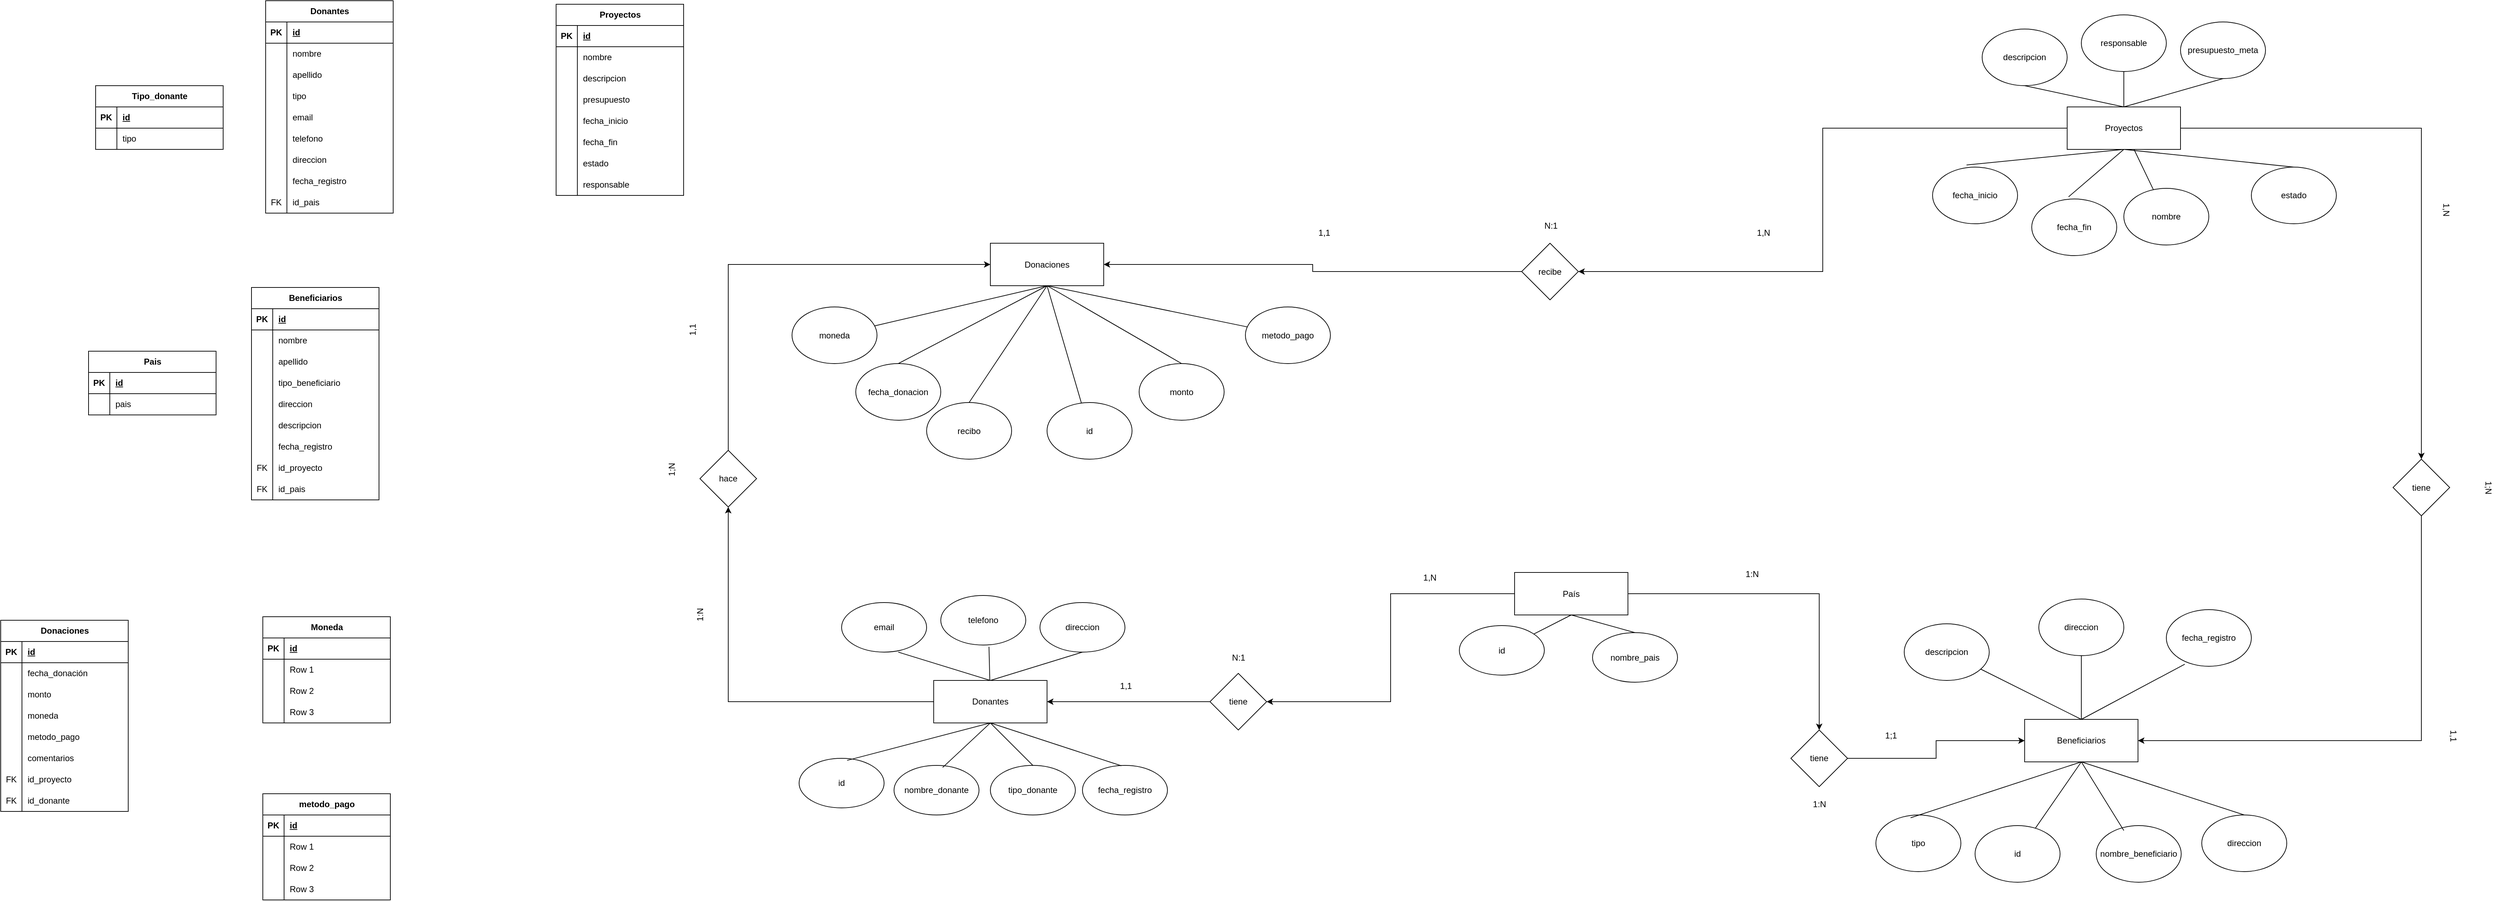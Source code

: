 <mxfile version="28.2.5">
  <diagram name="Página-1" id="CQjdt7a1gYIAkICu-ilP">
    <mxGraphModel dx="5054" dy="1988" grid="1" gridSize="10" guides="1" tooltips="1" connect="1" arrows="1" fold="1" page="1" pageScale="1" pageWidth="827" pageHeight="1169" math="0" shadow="0">
      <root>
        <mxCell id="0" />
        <mxCell id="1" parent="0" />
        <mxCell id="-aYSRZt1Ma8K0j-gaKE7-62" value="Donantes" style="shape=table;startSize=30;container=1;collapsible=1;childLayout=tableLayout;fixedRows=1;rowLines=0;fontStyle=1;align=center;resizeLast=1;html=1;" parent="1" vertex="1">
          <mxGeometry x="-1003" y="250" width="180" height="300" as="geometry" />
        </mxCell>
        <mxCell id="-aYSRZt1Ma8K0j-gaKE7-63" value="" style="shape=tableRow;horizontal=0;startSize=0;swimlaneHead=0;swimlaneBody=0;fillColor=none;collapsible=0;dropTarget=0;points=[[0,0.5],[1,0.5]];portConstraint=eastwest;top=0;left=0;right=0;bottom=1;" parent="-aYSRZt1Ma8K0j-gaKE7-62" vertex="1">
          <mxGeometry y="30" width="180" height="30" as="geometry" />
        </mxCell>
        <mxCell id="-aYSRZt1Ma8K0j-gaKE7-64" value="PK" style="shape=partialRectangle;connectable=0;fillColor=none;top=0;left=0;bottom=0;right=0;fontStyle=1;overflow=hidden;whiteSpace=wrap;html=1;" parent="-aYSRZt1Ma8K0j-gaKE7-63" vertex="1">
          <mxGeometry width="30" height="30" as="geometry">
            <mxRectangle width="30" height="30" as="alternateBounds" />
          </mxGeometry>
        </mxCell>
        <mxCell id="-aYSRZt1Ma8K0j-gaKE7-65" value="id" style="shape=partialRectangle;connectable=0;fillColor=none;top=0;left=0;bottom=0;right=0;align=left;spacingLeft=6;fontStyle=5;overflow=hidden;whiteSpace=wrap;html=1;" parent="-aYSRZt1Ma8K0j-gaKE7-63" vertex="1">
          <mxGeometry x="30" width="150" height="30" as="geometry">
            <mxRectangle width="150" height="30" as="alternateBounds" />
          </mxGeometry>
        </mxCell>
        <mxCell id="-aYSRZt1Ma8K0j-gaKE7-66" value="" style="shape=tableRow;horizontal=0;startSize=0;swimlaneHead=0;swimlaneBody=0;fillColor=none;collapsible=0;dropTarget=0;points=[[0,0.5],[1,0.5]];portConstraint=eastwest;top=0;left=0;right=0;bottom=0;" parent="-aYSRZt1Ma8K0j-gaKE7-62" vertex="1">
          <mxGeometry y="60" width="180" height="30" as="geometry" />
        </mxCell>
        <mxCell id="-aYSRZt1Ma8K0j-gaKE7-67" value="" style="shape=partialRectangle;connectable=0;fillColor=none;top=0;left=0;bottom=0;right=0;editable=1;overflow=hidden;whiteSpace=wrap;html=1;" parent="-aYSRZt1Ma8K0j-gaKE7-66" vertex="1">
          <mxGeometry width="30" height="30" as="geometry">
            <mxRectangle width="30" height="30" as="alternateBounds" />
          </mxGeometry>
        </mxCell>
        <mxCell id="-aYSRZt1Ma8K0j-gaKE7-68" value="nombre" style="shape=partialRectangle;connectable=0;fillColor=none;top=0;left=0;bottom=0;right=0;align=left;spacingLeft=6;overflow=hidden;whiteSpace=wrap;html=1;" parent="-aYSRZt1Ma8K0j-gaKE7-66" vertex="1">
          <mxGeometry x="30" width="150" height="30" as="geometry">
            <mxRectangle width="150" height="30" as="alternateBounds" />
          </mxGeometry>
        </mxCell>
        <mxCell id="-aYSRZt1Ma8K0j-gaKE7-69" value="" style="shape=tableRow;horizontal=0;startSize=0;swimlaneHead=0;swimlaneBody=0;fillColor=none;collapsible=0;dropTarget=0;points=[[0,0.5],[1,0.5]];portConstraint=eastwest;top=0;left=0;right=0;bottom=0;" parent="-aYSRZt1Ma8K0j-gaKE7-62" vertex="1">
          <mxGeometry y="90" width="180" height="30" as="geometry" />
        </mxCell>
        <mxCell id="-aYSRZt1Ma8K0j-gaKE7-70" value="" style="shape=partialRectangle;connectable=0;fillColor=none;top=0;left=0;bottom=0;right=0;editable=1;overflow=hidden;whiteSpace=wrap;html=1;" parent="-aYSRZt1Ma8K0j-gaKE7-69" vertex="1">
          <mxGeometry width="30" height="30" as="geometry">
            <mxRectangle width="30" height="30" as="alternateBounds" />
          </mxGeometry>
        </mxCell>
        <mxCell id="-aYSRZt1Ma8K0j-gaKE7-71" value="apellido" style="shape=partialRectangle;connectable=0;fillColor=none;top=0;left=0;bottom=0;right=0;align=left;spacingLeft=6;overflow=hidden;whiteSpace=wrap;html=1;" parent="-aYSRZt1Ma8K0j-gaKE7-69" vertex="1">
          <mxGeometry x="30" width="150" height="30" as="geometry">
            <mxRectangle width="150" height="30" as="alternateBounds" />
          </mxGeometry>
        </mxCell>
        <mxCell id="-aYSRZt1Ma8K0j-gaKE7-72" value="" style="shape=tableRow;horizontal=0;startSize=0;swimlaneHead=0;swimlaneBody=0;fillColor=none;collapsible=0;dropTarget=0;points=[[0,0.5],[1,0.5]];portConstraint=eastwest;top=0;left=0;right=0;bottom=0;" parent="-aYSRZt1Ma8K0j-gaKE7-62" vertex="1">
          <mxGeometry y="120" width="180" height="30" as="geometry" />
        </mxCell>
        <mxCell id="-aYSRZt1Ma8K0j-gaKE7-73" value="" style="shape=partialRectangle;connectable=0;fillColor=none;top=0;left=0;bottom=0;right=0;editable=1;overflow=hidden;whiteSpace=wrap;html=1;" parent="-aYSRZt1Ma8K0j-gaKE7-72" vertex="1">
          <mxGeometry width="30" height="30" as="geometry">
            <mxRectangle width="30" height="30" as="alternateBounds" />
          </mxGeometry>
        </mxCell>
        <mxCell id="-aYSRZt1Ma8K0j-gaKE7-74" value="tipo" style="shape=partialRectangle;connectable=0;fillColor=none;top=0;left=0;bottom=0;right=0;align=left;spacingLeft=6;overflow=hidden;whiteSpace=wrap;html=1;" parent="-aYSRZt1Ma8K0j-gaKE7-72" vertex="1">
          <mxGeometry x="30" width="150" height="30" as="geometry">
            <mxRectangle width="150" height="30" as="alternateBounds" />
          </mxGeometry>
        </mxCell>
        <mxCell id="-aYSRZt1Ma8K0j-gaKE7-75" value="" style="shape=tableRow;horizontal=0;startSize=0;swimlaneHead=0;swimlaneBody=0;fillColor=none;collapsible=0;dropTarget=0;points=[[0,0.5],[1,0.5]];portConstraint=eastwest;top=0;left=0;right=0;bottom=0;" parent="-aYSRZt1Ma8K0j-gaKE7-62" vertex="1">
          <mxGeometry y="150" width="180" height="30" as="geometry" />
        </mxCell>
        <mxCell id="-aYSRZt1Ma8K0j-gaKE7-76" value="" style="shape=partialRectangle;connectable=0;fillColor=none;top=0;left=0;bottom=0;right=0;editable=1;overflow=hidden;whiteSpace=wrap;html=1;" parent="-aYSRZt1Ma8K0j-gaKE7-75" vertex="1">
          <mxGeometry width="30" height="30" as="geometry">
            <mxRectangle width="30" height="30" as="alternateBounds" />
          </mxGeometry>
        </mxCell>
        <mxCell id="-aYSRZt1Ma8K0j-gaKE7-77" value="email" style="shape=partialRectangle;connectable=0;fillColor=none;top=0;left=0;bottom=0;right=0;align=left;spacingLeft=6;overflow=hidden;whiteSpace=wrap;html=1;" parent="-aYSRZt1Ma8K0j-gaKE7-75" vertex="1">
          <mxGeometry x="30" width="150" height="30" as="geometry">
            <mxRectangle width="150" height="30" as="alternateBounds" />
          </mxGeometry>
        </mxCell>
        <mxCell id="-aYSRZt1Ma8K0j-gaKE7-78" value="" style="shape=tableRow;horizontal=0;startSize=0;swimlaneHead=0;swimlaneBody=0;fillColor=none;collapsible=0;dropTarget=0;points=[[0,0.5],[1,0.5]];portConstraint=eastwest;top=0;left=0;right=0;bottom=0;" parent="-aYSRZt1Ma8K0j-gaKE7-62" vertex="1">
          <mxGeometry y="180" width="180" height="30" as="geometry" />
        </mxCell>
        <mxCell id="-aYSRZt1Ma8K0j-gaKE7-79" value="" style="shape=partialRectangle;connectable=0;fillColor=none;top=0;left=0;bottom=0;right=0;editable=1;overflow=hidden;whiteSpace=wrap;html=1;" parent="-aYSRZt1Ma8K0j-gaKE7-78" vertex="1">
          <mxGeometry width="30" height="30" as="geometry">
            <mxRectangle width="30" height="30" as="alternateBounds" />
          </mxGeometry>
        </mxCell>
        <mxCell id="-aYSRZt1Ma8K0j-gaKE7-80" value="telefono" style="shape=partialRectangle;connectable=0;fillColor=none;top=0;left=0;bottom=0;right=0;align=left;spacingLeft=6;overflow=hidden;whiteSpace=wrap;html=1;" parent="-aYSRZt1Ma8K0j-gaKE7-78" vertex="1">
          <mxGeometry x="30" width="150" height="30" as="geometry">
            <mxRectangle width="150" height="30" as="alternateBounds" />
          </mxGeometry>
        </mxCell>
        <mxCell id="-aYSRZt1Ma8K0j-gaKE7-81" value="" style="shape=tableRow;horizontal=0;startSize=0;swimlaneHead=0;swimlaneBody=0;fillColor=none;collapsible=0;dropTarget=0;points=[[0,0.5],[1,0.5]];portConstraint=eastwest;top=0;left=0;right=0;bottom=0;" parent="-aYSRZt1Ma8K0j-gaKE7-62" vertex="1">
          <mxGeometry y="210" width="180" height="30" as="geometry" />
        </mxCell>
        <mxCell id="-aYSRZt1Ma8K0j-gaKE7-82" value="" style="shape=partialRectangle;connectable=0;fillColor=none;top=0;left=0;bottom=0;right=0;editable=1;overflow=hidden;whiteSpace=wrap;html=1;" parent="-aYSRZt1Ma8K0j-gaKE7-81" vertex="1">
          <mxGeometry width="30" height="30" as="geometry">
            <mxRectangle width="30" height="30" as="alternateBounds" />
          </mxGeometry>
        </mxCell>
        <mxCell id="-aYSRZt1Ma8K0j-gaKE7-83" value="direccion" style="shape=partialRectangle;connectable=0;fillColor=none;top=0;left=0;bottom=0;right=0;align=left;spacingLeft=6;overflow=hidden;whiteSpace=wrap;html=1;" parent="-aYSRZt1Ma8K0j-gaKE7-81" vertex="1">
          <mxGeometry x="30" width="150" height="30" as="geometry">
            <mxRectangle width="150" height="30" as="alternateBounds" />
          </mxGeometry>
        </mxCell>
        <mxCell id="-aYSRZt1Ma8K0j-gaKE7-87" value="" style="shape=tableRow;horizontal=0;startSize=0;swimlaneHead=0;swimlaneBody=0;fillColor=none;collapsible=0;dropTarget=0;points=[[0,0.5],[1,0.5]];portConstraint=eastwest;top=0;left=0;right=0;bottom=0;" parent="-aYSRZt1Ma8K0j-gaKE7-62" vertex="1">
          <mxGeometry y="240" width="180" height="30" as="geometry" />
        </mxCell>
        <mxCell id="-aYSRZt1Ma8K0j-gaKE7-88" value="" style="shape=partialRectangle;connectable=0;fillColor=none;top=0;left=0;bottom=0;right=0;editable=1;overflow=hidden;whiteSpace=wrap;html=1;" parent="-aYSRZt1Ma8K0j-gaKE7-87" vertex="1">
          <mxGeometry width="30" height="30" as="geometry">
            <mxRectangle width="30" height="30" as="alternateBounds" />
          </mxGeometry>
        </mxCell>
        <mxCell id="-aYSRZt1Ma8K0j-gaKE7-89" value="fecha_registro" style="shape=partialRectangle;connectable=0;fillColor=none;top=0;left=0;bottom=0;right=0;align=left;spacingLeft=6;overflow=hidden;whiteSpace=wrap;html=1;" parent="-aYSRZt1Ma8K0j-gaKE7-87" vertex="1">
          <mxGeometry x="30" width="150" height="30" as="geometry">
            <mxRectangle width="150" height="30" as="alternateBounds" />
          </mxGeometry>
        </mxCell>
        <mxCell id="nvgqHDDqKnViKvzLSbM0-53" value="" style="shape=tableRow;horizontal=0;startSize=0;swimlaneHead=0;swimlaneBody=0;fillColor=none;collapsible=0;dropTarget=0;points=[[0,0.5],[1,0.5]];portConstraint=eastwest;top=0;left=0;right=0;bottom=0;" parent="-aYSRZt1Ma8K0j-gaKE7-62" vertex="1">
          <mxGeometry y="270" width="180" height="30" as="geometry" />
        </mxCell>
        <mxCell id="nvgqHDDqKnViKvzLSbM0-54" value="FK" style="shape=partialRectangle;connectable=0;fillColor=none;top=0;left=0;bottom=0;right=0;editable=1;overflow=hidden;whiteSpace=wrap;html=1;" parent="nvgqHDDqKnViKvzLSbM0-53" vertex="1">
          <mxGeometry width="30" height="30" as="geometry">
            <mxRectangle width="30" height="30" as="alternateBounds" />
          </mxGeometry>
        </mxCell>
        <mxCell id="nvgqHDDqKnViKvzLSbM0-55" value="id_pais" style="shape=partialRectangle;connectable=0;fillColor=none;top=0;left=0;bottom=0;right=0;align=left;spacingLeft=6;overflow=hidden;whiteSpace=wrap;html=1;" parent="nvgqHDDqKnViKvzLSbM0-53" vertex="1">
          <mxGeometry x="30" width="150" height="30" as="geometry">
            <mxRectangle width="150" height="30" as="alternateBounds" />
          </mxGeometry>
        </mxCell>
        <mxCell id="-aYSRZt1Ma8K0j-gaKE7-90" value="Proyectos" style="shape=table;startSize=30;container=1;collapsible=1;childLayout=tableLayout;fixedRows=1;rowLines=0;fontStyle=1;align=center;resizeLast=1;html=1;" parent="1" vertex="1">
          <mxGeometry x="-593" y="255" width="180" height="270" as="geometry" />
        </mxCell>
        <mxCell id="-aYSRZt1Ma8K0j-gaKE7-91" value="" style="shape=tableRow;horizontal=0;startSize=0;swimlaneHead=0;swimlaneBody=0;fillColor=none;collapsible=0;dropTarget=0;points=[[0,0.5],[1,0.5]];portConstraint=eastwest;top=0;left=0;right=0;bottom=1;" parent="-aYSRZt1Ma8K0j-gaKE7-90" vertex="1">
          <mxGeometry y="30" width="180" height="30" as="geometry" />
        </mxCell>
        <mxCell id="-aYSRZt1Ma8K0j-gaKE7-92" value="PK" style="shape=partialRectangle;connectable=0;fillColor=none;top=0;left=0;bottom=0;right=0;fontStyle=1;overflow=hidden;whiteSpace=wrap;html=1;" parent="-aYSRZt1Ma8K0j-gaKE7-91" vertex="1">
          <mxGeometry width="30" height="30" as="geometry">
            <mxRectangle width="30" height="30" as="alternateBounds" />
          </mxGeometry>
        </mxCell>
        <mxCell id="-aYSRZt1Ma8K0j-gaKE7-93" value="id" style="shape=partialRectangle;connectable=0;fillColor=none;top=0;left=0;bottom=0;right=0;align=left;spacingLeft=6;fontStyle=5;overflow=hidden;whiteSpace=wrap;html=1;" parent="-aYSRZt1Ma8K0j-gaKE7-91" vertex="1">
          <mxGeometry x="30" width="150" height="30" as="geometry">
            <mxRectangle width="150" height="30" as="alternateBounds" />
          </mxGeometry>
        </mxCell>
        <mxCell id="-aYSRZt1Ma8K0j-gaKE7-94" value="" style="shape=tableRow;horizontal=0;startSize=0;swimlaneHead=0;swimlaneBody=0;fillColor=none;collapsible=0;dropTarget=0;points=[[0,0.5],[1,0.5]];portConstraint=eastwest;top=0;left=0;right=0;bottom=0;" parent="-aYSRZt1Ma8K0j-gaKE7-90" vertex="1">
          <mxGeometry y="60" width="180" height="30" as="geometry" />
        </mxCell>
        <mxCell id="-aYSRZt1Ma8K0j-gaKE7-95" value="" style="shape=partialRectangle;connectable=0;fillColor=none;top=0;left=0;bottom=0;right=0;editable=1;overflow=hidden;whiteSpace=wrap;html=1;" parent="-aYSRZt1Ma8K0j-gaKE7-94" vertex="1">
          <mxGeometry width="30" height="30" as="geometry">
            <mxRectangle width="30" height="30" as="alternateBounds" />
          </mxGeometry>
        </mxCell>
        <mxCell id="-aYSRZt1Ma8K0j-gaKE7-96" value="nombre" style="shape=partialRectangle;connectable=0;fillColor=none;top=0;left=0;bottom=0;right=0;align=left;spacingLeft=6;overflow=hidden;whiteSpace=wrap;html=1;" parent="-aYSRZt1Ma8K0j-gaKE7-94" vertex="1">
          <mxGeometry x="30" width="150" height="30" as="geometry">
            <mxRectangle width="150" height="30" as="alternateBounds" />
          </mxGeometry>
        </mxCell>
        <mxCell id="-aYSRZt1Ma8K0j-gaKE7-97" value="" style="shape=tableRow;horizontal=0;startSize=0;swimlaneHead=0;swimlaneBody=0;fillColor=none;collapsible=0;dropTarget=0;points=[[0,0.5],[1,0.5]];portConstraint=eastwest;top=0;left=0;right=0;bottom=0;" parent="-aYSRZt1Ma8K0j-gaKE7-90" vertex="1">
          <mxGeometry y="90" width="180" height="30" as="geometry" />
        </mxCell>
        <mxCell id="-aYSRZt1Ma8K0j-gaKE7-98" value="" style="shape=partialRectangle;connectable=0;fillColor=none;top=0;left=0;bottom=0;right=0;editable=1;overflow=hidden;whiteSpace=wrap;html=1;" parent="-aYSRZt1Ma8K0j-gaKE7-97" vertex="1">
          <mxGeometry width="30" height="30" as="geometry">
            <mxRectangle width="30" height="30" as="alternateBounds" />
          </mxGeometry>
        </mxCell>
        <mxCell id="-aYSRZt1Ma8K0j-gaKE7-99" value="descripcion" style="shape=partialRectangle;connectable=0;fillColor=none;top=0;left=0;bottom=0;right=0;align=left;spacingLeft=6;overflow=hidden;whiteSpace=wrap;html=1;" parent="-aYSRZt1Ma8K0j-gaKE7-97" vertex="1">
          <mxGeometry x="30" width="150" height="30" as="geometry">
            <mxRectangle width="150" height="30" as="alternateBounds" />
          </mxGeometry>
        </mxCell>
        <mxCell id="-aYSRZt1Ma8K0j-gaKE7-100" value="" style="shape=tableRow;horizontal=0;startSize=0;swimlaneHead=0;swimlaneBody=0;fillColor=none;collapsible=0;dropTarget=0;points=[[0,0.5],[1,0.5]];portConstraint=eastwest;top=0;left=0;right=0;bottom=0;" parent="-aYSRZt1Ma8K0j-gaKE7-90" vertex="1">
          <mxGeometry y="120" width="180" height="30" as="geometry" />
        </mxCell>
        <mxCell id="-aYSRZt1Ma8K0j-gaKE7-101" value="" style="shape=partialRectangle;connectable=0;fillColor=none;top=0;left=0;bottom=0;right=0;editable=1;overflow=hidden;whiteSpace=wrap;html=1;" parent="-aYSRZt1Ma8K0j-gaKE7-100" vertex="1">
          <mxGeometry width="30" height="30" as="geometry">
            <mxRectangle width="30" height="30" as="alternateBounds" />
          </mxGeometry>
        </mxCell>
        <mxCell id="-aYSRZt1Ma8K0j-gaKE7-102" value="presupuesto" style="shape=partialRectangle;connectable=0;fillColor=none;top=0;left=0;bottom=0;right=0;align=left;spacingLeft=6;overflow=hidden;whiteSpace=wrap;html=1;" parent="-aYSRZt1Ma8K0j-gaKE7-100" vertex="1">
          <mxGeometry x="30" width="150" height="30" as="geometry">
            <mxRectangle width="150" height="30" as="alternateBounds" />
          </mxGeometry>
        </mxCell>
        <mxCell id="-aYSRZt1Ma8K0j-gaKE7-103" value="" style="shape=tableRow;horizontal=0;startSize=0;swimlaneHead=0;swimlaneBody=0;fillColor=none;collapsible=0;dropTarget=0;points=[[0,0.5],[1,0.5]];portConstraint=eastwest;top=0;left=0;right=0;bottom=0;" parent="-aYSRZt1Ma8K0j-gaKE7-90" vertex="1">
          <mxGeometry y="150" width="180" height="30" as="geometry" />
        </mxCell>
        <mxCell id="-aYSRZt1Ma8K0j-gaKE7-104" value="" style="shape=partialRectangle;connectable=0;fillColor=none;top=0;left=0;bottom=0;right=0;editable=1;overflow=hidden;whiteSpace=wrap;html=1;" parent="-aYSRZt1Ma8K0j-gaKE7-103" vertex="1">
          <mxGeometry width="30" height="30" as="geometry">
            <mxRectangle width="30" height="30" as="alternateBounds" />
          </mxGeometry>
        </mxCell>
        <mxCell id="-aYSRZt1Ma8K0j-gaKE7-105" value="fecha_inicio" style="shape=partialRectangle;connectable=0;fillColor=none;top=0;left=0;bottom=0;right=0;align=left;spacingLeft=6;overflow=hidden;whiteSpace=wrap;html=1;" parent="-aYSRZt1Ma8K0j-gaKE7-103" vertex="1">
          <mxGeometry x="30" width="150" height="30" as="geometry">
            <mxRectangle width="150" height="30" as="alternateBounds" />
          </mxGeometry>
        </mxCell>
        <mxCell id="-aYSRZt1Ma8K0j-gaKE7-106" value="" style="shape=tableRow;horizontal=0;startSize=0;swimlaneHead=0;swimlaneBody=0;fillColor=none;collapsible=0;dropTarget=0;points=[[0,0.5],[1,0.5]];portConstraint=eastwest;top=0;left=0;right=0;bottom=0;" parent="-aYSRZt1Ma8K0j-gaKE7-90" vertex="1">
          <mxGeometry y="180" width="180" height="30" as="geometry" />
        </mxCell>
        <mxCell id="-aYSRZt1Ma8K0j-gaKE7-107" value="" style="shape=partialRectangle;connectable=0;fillColor=none;top=0;left=0;bottom=0;right=0;editable=1;overflow=hidden;whiteSpace=wrap;html=1;" parent="-aYSRZt1Ma8K0j-gaKE7-106" vertex="1">
          <mxGeometry width="30" height="30" as="geometry">
            <mxRectangle width="30" height="30" as="alternateBounds" />
          </mxGeometry>
        </mxCell>
        <mxCell id="-aYSRZt1Ma8K0j-gaKE7-108" value="fecha_fin" style="shape=partialRectangle;connectable=0;fillColor=none;top=0;left=0;bottom=0;right=0;align=left;spacingLeft=6;overflow=hidden;whiteSpace=wrap;html=1;" parent="-aYSRZt1Ma8K0j-gaKE7-106" vertex="1">
          <mxGeometry x="30" width="150" height="30" as="geometry">
            <mxRectangle width="150" height="30" as="alternateBounds" />
          </mxGeometry>
        </mxCell>
        <mxCell id="-aYSRZt1Ma8K0j-gaKE7-109" value="" style="shape=tableRow;horizontal=0;startSize=0;swimlaneHead=0;swimlaneBody=0;fillColor=none;collapsible=0;dropTarget=0;points=[[0,0.5],[1,0.5]];portConstraint=eastwest;top=0;left=0;right=0;bottom=0;" parent="-aYSRZt1Ma8K0j-gaKE7-90" vertex="1">
          <mxGeometry y="210" width="180" height="30" as="geometry" />
        </mxCell>
        <mxCell id="-aYSRZt1Ma8K0j-gaKE7-110" value="" style="shape=partialRectangle;connectable=0;fillColor=none;top=0;left=0;bottom=0;right=0;editable=1;overflow=hidden;whiteSpace=wrap;html=1;" parent="-aYSRZt1Ma8K0j-gaKE7-109" vertex="1">
          <mxGeometry width="30" height="30" as="geometry">
            <mxRectangle width="30" height="30" as="alternateBounds" />
          </mxGeometry>
        </mxCell>
        <mxCell id="-aYSRZt1Ma8K0j-gaKE7-111" value="estado" style="shape=partialRectangle;connectable=0;fillColor=none;top=0;left=0;bottom=0;right=0;align=left;spacingLeft=6;overflow=hidden;whiteSpace=wrap;html=1;" parent="-aYSRZt1Ma8K0j-gaKE7-109" vertex="1">
          <mxGeometry x="30" width="150" height="30" as="geometry">
            <mxRectangle width="150" height="30" as="alternateBounds" />
          </mxGeometry>
        </mxCell>
        <mxCell id="-aYSRZt1Ma8K0j-gaKE7-112" value="" style="shape=tableRow;horizontal=0;startSize=0;swimlaneHead=0;swimlaneBody=0;fillColor=none;collapsible=0;dropTarget=0;points=[[0,0.5],[1,0.5]];portConstraint=eastwest;top=0;left=0;right=0;bottom=0;" parent="-aYSRZt1Ma8K0j-gaKE7-90" vertex="1">
          <mxGeometry y="240" width="180" height="30" as="geometry" />
        </mxCell>
        <mxCell id="-aYSRZt1Ma8K0j-gaKE7-113" value="" style="shape=partialRectangle;connectable=0;fillColor=none;top=0;left=0;bottom=0;right=0;editable=1;overflow=hidden;whiteSpace=wrap;html=1;" parent="-aYSRZt1Ma8K0j-gaKE7-112" vertex="1">
          <mxGeometry width="30" height="30" as="geometry">
            <mxRectangle width="30" height="30" as="alternateBounds" />
          </mxGeometry>
        </mxCell>
        <mxCell id="-aYSRZt1Ma8K0j-gaKE7-114" value="responsable" style="shape=partialRectangle;connectable=0;fillColor=none;top=0;left=0;bottom=0;right=0;align=left;spacingLeft=6;overflow=hidden;whiteSpace=wrap;html=1;" parent="-aYSRZt1Ma8K0j-gaKE7-112" vertex="1">
          <mxGeometry x="30" width="150" height="30" as="geometry">
            <mxRectangle width="150" height="30" as="alternateBounds" />
          </mxGeometry>
        </mxCell>
        <mxCell id="-aYSRZt1Ma8K0j-gaKE7-118" value="Beneficiarios" style="shape=table;startSize=30;container=1;collapsible=1;childLayout=tableLayout;fixedRows=1;rowLines=0;fontStyle=1;align=center;resizeLast=1;html=1;" parent="1" vertex="1">
          <mxGeometry x="-1023" y="655" width="180" height="300" as="geometry" />
        </mxCell>
        <mxCell id="-aYSRZt1Ma8K0j-gaKE7-119" value="" style="shape=tableRow;horizontal=0;startSize=0;swimlaneHead=0;swimlaneBody=0;fillColor=none;collapsible=0;dropTarget=0;points=[[0,0.5],[1,0.5]];portConstraint=eastwest;top=0;left=0;right=0;bottom=1;" parent="-aYSRZt1Ma8K0j-gaKE7-118" vertex="1">
          <mxGeometry y="30" width="180" height="30" as="geometry" />
        </mxCell>
        <mxCell id="-aYSRZt1Ma8K0j-gaKE7-120" value="PK" style="shape=partialRectangle;connectable=0;fillColor=none;top=0;left=0;bottom=0;right=0;fontStyle=1;overflow=hidden;whiteSpace=wrap;html=1;" parent="-aYSRZt1Ma8K0j-gaKE7-119" vertex="1">
          <mxGeometry width="30" height="30" as="geometry">
            <mxRectangle width="30" height="30" as="alternateBounds" />
          </mxGeometry>
        </mxCell>
        <mxCell id="-aYSRZt1Ma8K0j-gaKE7-121" value="id" style="shape=partialRectangle;connectable=0;fillColor=none;top=0;left=0;bottom=0;right=0;align=left;spacingLeft=6;fontStyle=5;overflow=hidden;whiteSpace=wrap;html=1;" parent="-aYSRZt1Ma8K0j-gaKE7-119" vertex="1">
          <mxGeometry x="30" width="150" height="30" as="geometry">
            <mxRectangle width="150" height="30" as="alternateBounds" />
          </mxGeometry>
        </mxCell>
        <mxCell id="-aYSRZt1Ma8K0j-gaKE7-122" value="" style="shape=tableRow;horizontal=0;startSize=0;swimlaneHead=0;swimlaneBody=0;fillColor=none;collapsible=0;dropTarget=0;points=[[0,0.5],[1,0.5]];portConstraint=eastwest;top=0;left=0;right=0;bottom=0;" parent="-aYSRZt1Ma8K0j-gaKE7-118" vertex="1">
          <mxGeometry y="60" width="180" height="30" as="geometry" />
        </mxCell>
        <mxCell id="-aYSRZt1Ma8K0j-gaKE7-123" value="" style="shape=partialRectangle;connectable=0;fillColor=none;top=0;left=0;bottom=0;right=0;editable=1;overflow=hidden;whiteSpace=wrap;html=1;" parent="-aYSRZt1Ma8K0j-gaKE7-122" vertex="1">
          <mxGeometry width="30" height="30" as="geometry">
            <mxRectangle width="30" height="30" as="alternateBounds" />
          </mxGeometry>
        </mxCell>
        <mxCell id="-aYSRZt1Ma8K0j-gaKE7-124" value="nombre" style="shape=partialRectangle;connectable=0;fillColor=none;top=0;left=0;bottom=0;right=0;align=left;spacingLeft=6;overflow=hidden;whiteSpace=wrap;html=1;" parent="-aYSRZt1Ma8K0j-gaKE7-122" vertex="1">
          <mxGeometry x="30" width="150" height="30" as="geometry">
            <mxRectangle width="150" height="30" as="alternateBounds" />
          </mxGeometry>
        </mxCell>
        <mxCell id="-aYSRZt1Ma8K0j-gaKE7-125" value="" style="shape=tableRow;horizontal=0;startSize=0;swimlaneHead=0;swimlaneBody=0;fillColor=none;collapsible=0;dropTarget=0;points=[[0,0.5],[1,0.5]];portConstraint=eastwest;top=0;left=0;right=0;bottom=0;" parent="-aYSRZt1Ma8K0j-gaKE7-118" vertex="1">
          <mxGeometry y="90" width="180" height="30" as="geometry" />
        </mxCell>
        <mxCell id="-aYSRZt1Ma8K0j-gaKE7-126" value="" style="shape=partialRectangle;connectable=0;fillColor=none;top=0;left=0;bottom=0;right=0;editable=1;overflow=hidden;whiteSpace=wrap;html=1;" parent="-aYSRZt1Ma8K0j-gaKE7-125" vertex="1">
          <mxGeometry width="30" height="30" as="geometry">
            <mxRectangle width="30" height="30" as="alternateBounds" />
          </mxGeometry>
        </mxCell>
        <mxCell id="-aYSRZt1Ma8K0j-gaKE7-127" value="apellido" style="shape=partialRectangle;connectable=0;fillColor=none;top=0;left=0;bottom=0;right=0;align=left;spacingLeft=6;overflow=hidden;whiteSpace=wrap;html=1;" parent="-aYSRZt1Ma8K0j-gaKE7-125" vertex="1">
          <mxGeometry x="30" width="150" height="30" as="geometry">
            <mxRectangle width="150" height="30" as="alternateBounds" />
          </mxGeometry>
        </mxCell>
        <mxCell id="-aYSRZt1Ma8K0j-gaKE7-128" value="" style="shape=tableRow;horizontal=0;startSize=0;swimlaneHead=0;swimlaneBody=0;fillColor=none;collapsible=0;dropTarget=0;points=[[0,0.5],[1,0.5]];portConstraint=eastwest;top=0;left=0;right=0;bottom=0;" parent="-aYSRZt1Ma8K0j-gaKE7-118" vertex="1">
          <mxGeometry y="120" width="180" height="30" as="geometry" />
        </mxCell>
        <mxCell id="-aYSRZt1Ma8K0j-gaKE7-129" value="" style="shape=partialRectangle;connectable=0;fillColor=none;top=0;left=0;bottom=0;right=0;editable=1;overflow=hidden;whiteSpace=wrap;html=1;" parent="-aYSRZt1Ma8K0j-gaKE7-128" vertex="1">
          <mxGeometry width="30" height="30" as="geometry">
            <mxRectangle width="30" height="30" as="alternateBounds" />
          </mxGeometry>
        </mxCell>
        <mxCell id="-aYSRZt1Ma8K0j-gaKE7-130" value="tipo_beneficiario" style="shape=partialRectangle;connectable=0;fillColor=none;top=0;left=0;bottom=0;right=0;align=left;spacingLeft=6;overflow=hidden;whiteSpace=wrap;html=1;" parent="-aYSRZt1Ma8K0j-gaKE7-128" vertex="1">
          <mxGeometry x="30" width="150" height="30" as="geometry">
            <mxRectangle width="150" height="30" as="alternateBounds" />
          </mxGeometry>
        </mxCell>
        <mxCell id="-aYSRZt1Ma8K0j-gaKE7-131" value="" style="shape=tableRow;horizontal=0;startSize=0;swimlaneHead=0;swimlaneBody=0;fillColor=none;collapsible=0;dropTarget=0;points=[[0,0.5],[1,0.5]];portConstraint=eastwest;top=0;left=0;right=0;bottom=0;" parent="-aYSRZt1Ma8K0j-gaKE7-118" vertex="1">
          <mxGeometry y="150" width="180" height="30" as="geometry" />
        </mxCell>
        <mxCell id="-aYSRZt1Ma8K0j-gaKE7-132" value="" style="shape=partialRectangle;connectable=0;fillColor=none;top=0;left=0;bottom=0;right=0;editable=1;overflow=hidden;whiteSpace=wrap;html=1;" parent="-aYSRZt1Ma8K0j-gaKE7-131" vertex="1">
          <mxGeometry width="30" height="30" as="geometry">
            <mxRectangle width="30" height="30" as="alternateBounds" />
          </mxGeometry>
        </mxCell>
        <mxCell id="-aYSRZt1Ma8K0j-gaKE7-133" value="direccion" style="shape=partialRectangle;connectable=0;fillColor=none;top=0;left=0;bottom=0;right=0;align=left;spacingLeft=6;overflow=hidden;whiteSpace=wrap;html=1;" parent="-aYSRZt1Ma8K0j-gaKE7-131" vertex="1">
          <mxGeometry x="30" width="150" height="30" as="geometry">
            <mxRectangle width="150" height="30" as="alternateBounds" />
          </mxGeometry>
        </mxCell>
        <mxCell id="-aYSRZt1Ma8K0j-gaKE7-137" value="" style="shape=tableRow;horizontal=0;startSize=0;swimlaneHead=0;swimlaneBody=0;fillColor=none;collapsible=0;dropTarget=0;points=[[0,0.5],[1,0.5]];portConstraint=eastwest;top=0;left=0;right=0;bottom=0;" parent="-aYSRZt1Ma8K0j-gaKE7-118" vertex="1">
          <mxGeometry y="180" width="180" height="30" as="geometry" />
        </mxCell>
        <mxCell id="-aYSRZt1Ma8K0j-gaKE7-138" value="" style="shape=partialRectangle;connectable=0;fillColor=none;top=0;left=0;bottom=0;right=0;editable=1;overflow=hidden;whiteSpace=wrap;html=1;" parent="-aYSRZt1Ma8K0j-gaKE7-137" vertex="1">
          <mxGeometry width="30" height="30" as="geometry">
            <mxRectangle width="30" height="30" as="alternateBounds" />
          </mxGeometry>
        </mxCell>
        <mxCell id="-aYSRZt1Ma8K0j-gaKE7-139" value="descripcion" style="shape=partialRectangle;connectable=0;fillColor=none;top=0;left=0;bottom=0;right=0;align=left;spacingLeft=6;overflow=hidden;whiteSpace=wrap;html=1;" parent="-aYSRZt1Ma8K0j-gaKE7-137" vertex="1">
          <mxGeometry x="30" width="150" height="30" as="geometry">
            <mxRectangle width="150" height="30" as="alternateBounds" />
          </mxGeometry>
        </mxCell>
        <mxCell id="-aYSRZt1Ma8K0j-gaKE7-140" value="" style="shape=tableRow;horizontal=0;startSize=0;swimlaneHead=0;swimlaneBody=0;fillColor=none;collapsible=0;dropTarget=0;points=[[0,0.5],[1,0.5]];portConstraint=eastwest;top=0;left=0;right=0;bottom=0;" parent="-aYSRZt1Ma8K0j-gaKE7-118" vertex="1">
          <mxGeometry y="210" width="180" height="30" as="geometry" />
        </mxCell>
        <mxCell id="-aYSRZt1Ma8K0j-gaKE7-141" value="" style="shape=partialRectangle;connectable=0;fillColor=none;top=0;left=0;bottom=0;right=0;editable=1;overflow=hidden;whiteSpace=wrap;html=1;" parent="-aYSRZt1Ma8K0j-gaKE7-140" vertex="1">
          <mxGeometry width="30" height="30" as="geometry">
            <mxRectangle width="30" height="30" as="alternateBounds" />
          </mxGeometry>
        </mxCell>
        <mxCell id="-aYSRZt1Ma8K0j-gaKE7-142" value="fecha_registro" style="shape=partialRectangle;connectable=0;fillColor=none;top=0;left=0;bottom=0;right=0;align=left;spacingLeft=6;overflow=hidden;whiteSpace=wrap;html=1;" parent="-aYSRZt1Ma8K0j-gaKE7-140" vertex="1">
          <mxGeometry x="30" width="150" height="30" as="geometry">
            <mxRectangle width="150" height="30" as="alternateBounds" />
          </mxGeometry>
        </mxCell>
        <mxCell id="-aYSRZt1Ma8K0j-gaKE7-143" value="" style="shape=tableRow;horizontal=0;startSize=0;swimlaneHead=0;swimlaneBody=0;fillColor=none;collapsible=0;dropTarget=0;points=[[0,0.5],[1,0.5]];portConstraint=eastwest;top=0;left=0;right=0;bottom=0;" parent="-aYSRZt1Ma8K0j-gaKE7-118" vertex="1">
          <mxGeometry y="240" width="180" height="30" as="geometry" />
        </mxCell>
        <mxCell id="-aYSRZt1Ma8K0j-gaKE7-144" value="FK" style="shape=partialRectangle;connectable=0;fillColor=none;top=0;left=0;bottom=0;right=0;editable=1;overflow=hidden;whiteSpace=wrap;html=1;" parent="-aYSRZt1Ma8K0j-gaKE7-143" vertex="1">
          <mxGeometry width="30" height="30" as="geometry">
            <mxRectangle width="30" height="30" as="alternateBounds" />
          </mxGeometry>
        </mxCell>
        <mxCell id="-aYSRZt1Ma8K0j-gaKE7-145" value="id_proyecto" style="shape=partialRectangle;connectable=0;fillColor=none;top=0;left=0;bottom=0;right=0;align=left;spacingLeft=6;overflow=hidden;whiteSpace=wrap;html=1;" parent="-aYSRZt1Ma8K0j-gaKE7-143" vertex="1">
          <mxGeometry x="30" width="150" height="30" as="geometry">
            <mxRectangle width="150" height="30" as="alternateBounds" />
          </mxGeometry>
        </mxCell>
        <mxCell id="nvgqHDDqKnViKvzLSbM0-56" value="" style="shape=tableRow;horizontal=0;startSize=0;swimlaneHead=0;swimlaneBody=0;fillColor=none;collapsible=0;dropTarget=0;points=[[0,0.5],[1,0.5]];portConstraint=eastwest;top=0;left=0;right=0;bottom=0;" parent="-aYSRZt1Ma8K0j-gaKE7-118" vertex="1">
          <mxGeometry y="270" width="180" height="30" as="geometry" />
        </mxCell>
        <mxCell id="nvgqHDDqKnViKvzLSbM0-57" value="FK" style="shape=partialRectangle;connectable=0;fillColor=none;top=0;left=0;bottom=0;right=0;editable=1;overflow=hidden;whiteSpace=wrap;html=1;" parent="nvgqHDDqKnViKvzLSbM0-56" vertex="1">
          <mxGeometry width="30" height="30" as="geometry">
            <mxRectangle width="30" height="30" as="alternateBounds" />
          </mxGeometry>
        </mxCell>
        <mxCell id="nvgqHDDqKnViKvzLSbM0-58" value="id_pais" style="shape=partialRectangle;connectable=0;fillColor=none;top=0;left=0;bottom=0;right=0;align=left;spacingLeft=6;overflow=hidden;whiteSpace=wrap;html=1;" parent="nvgqHDDqKnViKvzLSbM0-56" vertex="1">
          <mxGeometry x="30" width="150" height="30" as="geometry">
            <mxRectangle width="150" height="30" as="alternateBounds" />
          </mxGeometry>
        </mxCell>
        <mxCell id="-aYSRZt1Ma8K0j-gaKE7-146" value="Donaciones" style="shape=table;startSize=30;container=1;collapsible=1;childLayout=tableLayout;fixedRows=1;rowLines=0;fontStyle=1;align=center;resizeLast=1;html=1;" parent="1" vertex="1">
          <mxGeometry x="-1377" y="1125" width="180" height="270" as="geometry" />
        </mxCell>
        <mxCell id="-aYSRZt1Ma8K0j-gaKE7-147" value="" style="shape=tableRow;horizontal=0;startSize=0;swimlaneHead=0;swimlaneBody=0;fillColor=none;collapsible=0;dropTarget=0;points=[[0,0.5],[1,0.5]];portConstraint=eastwest;top=0;left=0;right=0;bottom=1;" parent="-aYSRZt1Ma8K0j-gaKE7-146" vertex="1">
          <mxGeometry y="30" width="180" height="30" as="geometry" />
        </mxCell>
        <mxCell id="-aYSRZt1Ma8K0j-gaKE7-148" value="PK" style="shape=partialRectangle;connectable=0;fillColor=none;top=0;left=0;bottom=0;right=0;fontStyle=1;overflow=hidden;whiteSpace=wrap;html=1;" parent="-aYSRZt1Ma8K0j-gaKE7-147" vertex="1">
          <mxGeometry width="30" height="30" as="geometry">
            <mxRectangle width="30" height="30" as="alternateBounds" />
          </mxGeometry>
        </mxCell>
        <mxCell id="-aYSRZt1Ma8K0j-gaKE7-149" value="id" style="shape=partialRectangle;connectable=0;fillColor=none;top=0;left=0;bottom=0;right=0;align=left;spacingLeft=6;fontStyle=5;overflow=hidden;whiteSpace=wrap;html=1;" parent="-aYSRZt1Ma8K0j-gaKE7-147" vertex="1">
          <mxGeometry x="30" width="150" height="30" as="geometry">
            <mxRectangle width="150" height="30" as="alternateBounds" />
          </mxGeometry>
        </mxCell>
        <mxCell id="-aYSRZt1Ma8K0j-gaKE7-150" value="" style="shape=tableRow;horizontal=0;startSize=0;swimlaneHead=0;swimlaneBody=0;fillColor=none;collapsible=0;dropTarget=0;points=[[0,0.5],[1,0.5]];portConstraint=eastwest;top=0;left=0;right=0;bottom=0;" parent="-aYSRZt1Ma8K0j-gaKE7-146" vertex="1">
          <mxGeometry y="60" width="180" height="30" as="geometry" />
        </mxCell>
        <mxCell id="-aYSRZt1Ma8K0j-gaKE7-151" value="" style="shape=partialRectangle;connectable=0;fillColor=none;top=0;left=0;bottom=0;right=0;editable=1;overflow=hidden;whiteSpace=wrap;html=1;" parent="-aYSRZt1Ma8K0j-gaKE7-150" vertex="1">
          <mxGeometry width="30" height="30" as="geometry">
            <mxRectangle width="30" height="30" as="alternateBounds" />
          </mxGeometry>
        </mxCell>
        <mxCell id="-aYSRZt1Ma8K0j-gaKE7-152" value="fecha_donación" style="shape=partialRectangle;connectable=0;fillColor=none;top=0;left=0;bottom=0;right=0;align=left;spacingLeft=6;overflow=hidden;whiteSpace=wrap;html=1;" parent="-aYSRZt1Ma8K0j-gaKE7-150" vertex="1">
          <mxGeometry x="30" width="150" height="30" as="geometry">
            <mxRectangle width="150" height="30" as="alternateBounds" />
          </mxGeometry>
        </mxCell>
        <mxCell id="-aYSRZt1Ma8K0j-gaKE7-153" value="" style="shape=tableRow;horizontal=0;startSize=0;swimlaneHead=0;swimlaneBody=0;fillColor=none;collapsible=0;dropTarget=0;points=[[0,0.5],[1,0.5]];portConstraint=eastwest;top=0;left=0;right=0;bottom=0;" parent="-aYSRZt1Ma8K0j-gaKE7-146" vertex="1">
          <mxGeometry y="90" width="180" height="30" as="geometry" />
        </mxCell>
        <mxCell id="-aYSRZt1Ma8K0j-gaKE7-154" value="" style="shape=partialRectangle;connectable=0;fillColor=none;top=0;left=0;bottom=0;right=0;editable=1;overflow=hidden;whiteSpace=wrap;html=1;" parent="-aYSRZt1Ma8K0j-gaKE7-153" vertex="1">
          <mxGeometry width="30" height="30" as="geometry">
            <mxRectangle width="30" height="30" as="alternateBounds" />
          </mxGeometry>
        </mxCell>
        <mxCell id="-aYSRZt1Ma8K0j-gaKE7-155" value="monto" style="shape=partialRectangle;connectable=0;fillColor=none;top=0;left=0;bottom=0;right=0;align=left;spacingLeft=6;overflow=hidden;whiteSpace=wrap;html=1;" parent="-aYSRZt1Ma8K0j-gaKE7-153" vertex="1">
          <mxGeometry x="30" width="150" height="30" as="geometry">
            <mxRectangle width="150" height="30" as="alternateBounds" />
          </mxGeometry>
        </mxCell>
        <mxCell id="-aYSRZt1Ma8K0j-gaKE7-156" value="" style="shape=tableRow;horizontal=0;startSize=0;swimlaneHead=0;swimlaneBody=0;fillColor=none;collapsible=0;dropTarget=0;points=[[0,0.5],[1,0.5]];portConstraint=eastwest;top=0;left=0;right=0;bottom=0;" parent="-aYSRZt1Ma8K0j-gaKE7-146" vertex="1">
          <mxGeometry y="120" width="180" height="30" as="geometry" />
        </mxCell>
        <mxCell id="-aYSRZt1Ma8K0j-gaKE7-157" value="" style="shape=partialRectangle;connectable=0;fillColor=none;top=0;left=0;bottom=0;right=0;editable=1;overflow=hidden;whiteSpace=wrap;html=1;" parent="-aYSRZt1Ma8K0j-gaKE7-156" vertex="1">
          <mxGeometry width="30" height="30" as="geometry">
            <mxRectangle width="30" height="30" as="alternateBounds" />
          </mxGeometry>
        </mxCell>
        <mxCell id="-aYSRZt1Ma8K0j-gaKE7-158" value="moneda" style="shape=partialRectangle;connectable=0;fillColor=none;top=0;left=0;bottom=0;right=0;align=left;spacingLeft=6;overflow=hidden;whiteSpace=wrap;html=1;" parent="-aYSRZt1Ma8K0j-gaKE7-156" vertex="1">
          <mxGeometry x="30" width="150" height="30" as="geometry">
            <mxRectangle width="150" height="30" as="alternateBounds" />
          </mxGeometry>
        </mxCell>
        <mxCell id="-aYSRZt1Ma8K0j-gaKE7-159" value="" style="shape=tableRow;horizontal=0;startSize=0;swimlaneHead=0;swimlaneBody=0;fillColor=none;collapsible=0;dropTarget=0;points=[[0,0.5],[1,0.5]];portConstraint=eastwest;top=0;left=0;right=0;bottom=0;" parent="-aYSRZt1Ma8K0j-gaKE7-146" vertex="1">
          <mxGeometry y="150" width="180" height="30" as="geometry" />
        </mxCell>
        <mxCell id="-aYSRZt1Ma8K0j-gaKE7-160" value="" style="shape=partialRectangle;connectable=0;fillColor=none;top=0;left=0;bottom=0;right=0;editable=1;overflow=hidden;whiteSpace=wrap;html=1;" parent="-aYSRZt1Ma8K0j-gaKE7-159" vertex="1">
          <mxGeometry width="30" height="30" as="geometry">
            <mxRectangle width="30" height="30" as="alternateBounds" />
          </mxGeometry>
        </mxCell>
        <mxCell id="-aYSRZt1Ma8K0j-gaKE7-161" value="metodo_pago" style="shape=partialRectangle;connectable=0;fillColor=none;top=0;left=0;bottom=0;right=0;align=left;spacingLeft=6;overflow=hidden;whiteSpace=wrap;html=1;" parent="-aYSRZt1Ma8K0j-gaKE7-159" vertex="1">
          <mxGeometry x="30" width="150" height="30" as="geometry">
            <mxRectangle width="150" height="30" as="alternateBounds" />
          </mxGeometry>
        </mxCell>
        <mxCell id="-aYSRZt1Ma8K0j-gaKE7-162" value="" style="shape=tableRow;horizontal=0;startSize=0;swimlaneHead=0;swimlaneBody=0;fillColor=none;collapsible=0;dropTarget=0;points=[[0,0.5],[1,0.5]];portConstraint=eastwest;top=0;left=0;right=0;bottom=0;" parent="-aYSRZt1Ma8K0j-gaKE7-146" vertex="1">
          <mxGeometry y="180" width="180" height="30" as="geometry" />
        </mxCell>
        <mxCell id="-aYSRZt1Ma8K0j-gaKE7-163" value="" style="shape=partialRectangle;connectable=0;fillColor=none;top=0;left=0;bottom=0;right=0;editable=1;overflow=hidden;whiteSpace=wrap;html=1;" parent="-aYSRZt1Ma8K0j-gaKE7-162" vertex="1">
          <mxGeometry width="30" height="30" as="geometry">
            <mxRectangle width="30" height="30" as="alternateBounds" />
          </mxGeometry>
        </mxCell>
        <mxCell id="-aYSRZt1Ma8K0j-gaKE7-164" value="comentarios" style="shape=partialRectangle;connectable=0;fillColor=none;top=0;left=0;bottom=0;right=0;align=left;spacingLeft=6;overflow=hidden;whiteSpace=wrap;html=1;" parent="-aYSRZt1Ma8K0j-gaKE7-162" vertex="1">
          <mxGeometry x="30" width="150" height="30" as="geometry">
            <mxRectangle width="150" height="30" as="alternateBounds" />
          </mxGeometry>
        </mxCell>
        <mxCell id="-aYSRZt1Ma8K0j-gaKE7-165" value="" style="shape=tableRow;horizontal=0;startSize=0;swimlaneHead=0;swimlaneBody=0;fillColor=none;collapsible=0;dropTarget=0;points=[[0,0.5],[1,0.5]];portConstraint=eastwest;top=0;left=0;right=0;bottom=0;" parent="-aYSRZt1Ma8K0j-gaKE7-146" vertex="1">
          <mxGeometry y="210" width="180" height="30" as="geometry" />
        </mxCell>
        <mxCell id="-aYSRZt1Ma8K0j-gaKE7-166" value="FK" style="shape=partialRectangle;connectable=0;fillColor=none;top=0;left=0;bottom=0;right=0;editable=1;overflow=hidden;whiteSpace=wrap;html=1;" parent="-aYSRZt1Ma8K0j-gaKE7-165" vertex="1">
          <mxGeometry width="30" height="30" as="geometry">
            <mxRectangle width="30" height="30" as="alternateBounds" />
          </mxGeometry>
        </mxCell>
        <mxCell id="-aYSRZt1Ma8K0j-gaKE7-167" value="id_proyecto" style="shape=partialRectangle;connectable=0;fillColor=none;top=0;left=0;bottom=0;right=0;align=left;spacingLeft=6;overflow=hidden;whiteSpace=wrap;html=1;" parent="-aYSRZt1Ma8K0j-gaKE7-165" vertex="1">
          <mxGeometry x="30" width="150" height="30" as="geometry">
            <mxRectangle width="150" height="30" as="alternateBounds" />
          </mxGeometry>
        </mxCell>
        <mxCell id="-aYSRZt1Ma8K0j-gaKE7-168" value="" style="shape=tableRow;horizontal=0;startSize=0;swimlaneHead=0;swimlaneBody=0;fillColor=none;collapsible=0;dropTarget=0;points=[[0,0.5],[1,0.5]];portConstraint=eastwest;top=0;left=0;right=0;bottom=0;" parent="-aYSRZt1Ma8K0j-gaKE7-146" vertex="1">
          <mxGeometry y="240" width="180" height="30" as="geometry" />
        </mxCell>
        <mxCell id="-aYSRZt1Ma8K0j-gaKE7-169" value="FK" style="shape=partialRectangle;connectable=0;fillColor=none;top=0;left=0;bottom=0;right=0;editable=1;overflow=hidden;whiteSpace=wrap;html=1;" parent="-aYSRZt1Ma8K0j-gaKE7-168" vertex="1">
          <mxGeometry width="30" height="30" as="geometry">
            <mxRectangle width="30" height="30" as="alternateBounds" />
          </mxGeometry>
        </mxCell>
        <mxCell id="-aYSRZt1Ma8K0j-gaKE7-170" value="id_donante" style="shape=partialRectangle;connectable=0;fillColor=none;top=0;left=0;bottom=0;right=0;align=left;spacingLeft=6;overflow=hidden;whiteSpace=wrap;html=1;" parent="-aYSRZt1Ma8K0j-gaKE7-168" vertex="1">
          <mxGeometry x="30" width="150" height="30" as="geometry">
            <mxRectangle width="150" height="30" as="alternateBounds" />
          </mxGeometry>
        </mxCell>
        <mxCell id="nvgqHDDqKnViKvzLSbM0-1" value="Pais" style="shape=table;startSize=30;container=1;collapsible=1;childLayout=tableLayout;fixedRows=1;rowLines=0;fontStyle=1;align=center;resizeLast=1;html=1;" parent="1" vertex="1">
          <mxGeometry x="-1253" y="745" width="180" height="90" as="geometry" />
        </mxCell>
        <mxCell id="nvgqHDDqKnViKvzLSbM0-2" value="" style="shape=tableRow;horizontal=0;startSize=0;swimlaneHead=0;swimlaneBody=0;fillColor=none;collapsible=0;dropTarget=0;points=[[0,0.5],[1,0.5]];portConstraint=eastwest;top=0;left=0;right=0;bottom=1;" parent="nvgqHDDqKnViKvzLSbM0-1" vertex="1">
          <mxGeometry y="30" width="180" height="30" as="geometry" />
        </mxCell>
        <mxCell id="nvgqHDDqKnViKvzLSbM0-3" value="PK" style="shape=partialRectangle;connectable=0;fillColor=none;top=0;left=0;bottom=0;right=0;fontStyle=1;overflow=hidden;whiteSpace=wrap;html=1;" parent="nvgqHDDqKnViKvzLSbM0-2" vertex="1">
          <mxGeometry width="30" height="30" as="geometry">
            <mxRectangle width="30" height="30" as="alternateBounds" />
          </mxGeometry>
        </mxCell>
        <mxCell id="nvgqHDDqKnViKvzLSbM0-4" value="id" style="shape=partialRectangle;connectable=0;fillColor=none;top=0;left=0;bottom=0;right=0;align=left;spacingLeft=6;fontStyle=5;overflow=hidden;whiteSpace=wrap;html=1;" parent="nvgqHDDqKnViKvzLSbM0-2" vertex="1">
          <mxGeometry x="30" width="150" height="30" as="geometry">
            <mxRectangle width="150" height="30" as="alternateBounds" />
          </mxGeometry>
        </mxCell>
        <mxCell id="nvgqHDDqKnViKvzLSbM0-5" value="" style="shape=tableRow;horizontal=0;startSize=0;swimlaneHead=0;swimlaneBody=0;fillColor=none;collapsible=0;dropTarget=0;points=[[0,0.5],[1,0.5]];portConstraint=eastwest;top=0;left=0;right=0;bottom=0;" parent="nvgqHDDqKnViKvzLSbM0-1" vertex="1">
          <mxGeometry y="60" width="180" height="30" as="geometry" />
        </mxCell>
        <mxCell id="nvgqHDDqKnViKvzLSbM0-6" value="" style="shape=partialRectangle;connectable=0;fillColor=none;top=0;left=0;bottom=0;right=0;editable=1;overflow=hidden;whiteSpace=wrap;html=1;" parent="nvgqHDDqKnViKvzLSbM0-5" vertex="1">
          <mxGeometry width="30" height="30" as="geometry">
            <mxRectangle width="30" height="30" as="alternateBounds" />
          </mxGeometry>
        </mxCell>
        <mxCell id="nvgqHDDqKnViKvzLSbM0-7" value="pais" style="shape=partialRectangle;connectable=0;fillColor=none;top=0;left=0;bottom=0;right=0;align=left;spacingLeft=6;overflow=hidden;whiteSpace=wrap;html=1;" parent="nvgqHDDqKnViKvzLSbM0-5" vertex="1">
          <mxGeometry x="30" width="150" height="30" as="geometry">
            <mxRectangle width="150" height="30" as="alternateBounds" />
          </mxGeometry>
        </mxCell>
        <mxCell id="nvgqHDDqKnViKvzLSbM0-14" value="Tipo_donante" style="shape=table;startSize=30;container=1;collapsible=1;childLayout=tableLayout;fixedRows=1;rowLines=0;fontStyle=1;align=center;resizeLast=1;html=1;" parent="1" vertex="1">
          <mxGeometry x="-1243" y="370" width="180" height="90" as="geometry" />
        </mxCell>
        <mxCell id="nvgqHDDqKnViKvzLSbM0-15" value="" style="shape=tableRow;horizontal=0;startSize=0;swimlaneHead=0;swimlaneBody=0;fillColor=none;collapsible=0;dropTarget=0;points=[[0,0.5],[1,0.5]];portConstraint=eastwest;top=0;left=0;right=0;bottom=1;" parent="nvgqHDDqKnViKvzLSbM0-14" vertex="1">
          <mxGeometry y="30" width="180" height="30" as="geometry" />
        </mxCell>
        <mxCell id="nvgqHDDqKnViKvzLSbM0-16" value="PK" style="shape=partialRectangle;connectable=0;fillColor=none;top=0;left=0;bottom=0;right=0;fontStyle=1;overflow=hidden;whiteSpace=wrap;html=1;" parent="nvgqHDDqKnViKvzLSbM0-15" vertex="1">
          <mxGeometry width="30" height="30" as="geometry">
            <mxRectangle width="30" height="30" as="alternateBounds" />
          </mxGeometry>
        </mxCell>
        <mxCell id="nvgqHDDqKnViKvzLSbM0-17" value="id" style="shape=partialRectangle;connectable=0;fillColor=none;top=0;left=0;bottom=0;right=0;align=left;spacingLeft=6;fontStyle=5;overflow=hidden;whiteSpace=wrap;html=1;" parent="nvgqHDDqKnViKvzLSbM0-15" vertex="1">
          <mxGeometry x="30" width="150" height="30" as="geometry">
            <mxRectangle width="150" height="30" as="alternateBounds" />
          </mxGeometry>
        </mxCell>
        <mxCell id="nvgqHDDqKnViKvzLSbM0-18" value="" style="shape=tableRow;horizontal=0;startSize=0;swimlaneHead=0;swimlaneBody=0;fillColor=none;collapsible=0;dropTarget=0;points=[[0,0.5],[1,0.5]];portConstraint=eastwest;top=0;left=0;right=0;bottom=0;" parent="nvgqHDDqKnViKvzLSbM0-14" vertex="1">
          <mxGeometry y="60" width="180" height="30" as="geometry" />
        </mxCell>
        <mxCell id="nvgqHDDqKnViKvzLSbM0-19" value="" style="shape=partialRectangle;connectable=0;fillColor=none;top=0;left=0;bottom=0;right=0;editable=1;overflow=hidden;whiteSpace=wrap;html=1;" parent="nvgqHDDqKnViKvzLSbM0-18" vertex="1">
          <mxGeometry width="30" height="30" as="geometry">
            <mxRectangle width="30" height="30" as="alternateBounds" />
          </mxGeometry>
        </mxCell>
        <mxCell id="nvgqHDDqKnViKvzLSbM0-20" value="tipo" style="shape=partialRectangle;connectable=0;fillColor=none;top=0;left=0;bottom=0;right=0;align=left;spacingLeft=6;overflow=hidden;whiteSpace=wrap;html=1;" parent="nvgqHDDqKnViKvzLSbM0-18" vertex="1">
          <mxGeometry x="30" width="150" height="30" as="geometry">
            <mxRectangle width="150" height="30" as="alternateBounds" />
          </mxGeometry>
        </mxCell>
        <mxCell id="nvgqHDDqKnViKvzLSbM0-27" value="Moneda" style="shape=table;startSize=30;container=1;collapsible=1;childLayout=tableLayout;fixedRows=1;rowLines=0;fontStyle=1;align=center;resizeLast=1;html=1;" parent="1" vertex="1">
          <mxGeometry x="-1007" y="1120" width="180" height="150" as="geometry" />
        </mxCell>
        <mxCell id="nvgqHDDqKnViKvzLSbM0-28" value="" style="shape=tableRow;horizontal=0;startSize=0;swimlaneHead=0;swimlaneBody=0;fillColor=none;collapsible=0;dropTarget=0;points=[[0,0.5],[1,0.5]];portConstraint=eastwest;top=0;left=0;right=0;bottom=1;" parent="nvgqHDDqKnViKvzLSbM0-27" vertex="1">
          <mxGeometry y="30" width="180" height="30" as="geometry" />
        </mxCell>
        <mxCell id="nvgqHDDqKnViKvzLSbM0-29" value="PK" style="shape=partialRectangle;connectable=0;fillColor=none;top=0;left=0;bottom=0;right=0;fontStyle=1;overflow=hidden;whiteSpace=wrap;html=1;" parent="nvgqHDDqKnViKvzLSbM0-28" vertex="1">
          <mxGeometry width="30" height="30" as="geometry">
            <mxRectangle width="30" height="30" as="alternateBounds" />
          </mxGeometry>
        </mxCell>
        <mxCell id="nvgqHDDqKnViKvzLSbM0-30" value="id" style="shape=partialRectangle;connectable=0;fillColor=none;top=0;left=0;bottom=0;right=0;align=left;spacingLeft=6;fontStyle=5;overflow=hidden;whiteSpace=wrap;html=1;" parent="nvgqHDDqKnViKvzLSbM0-28" vertex="1">
          <mxGeometry x="30" width="150" height="30" as="geometry">
            <mxRectangle width="150" height="30" as="alternateBounds" />
          </mxGeometry>
        </mxCell>
        <mxCell id="nvgqHDDqKnViKvzLSbM0-31" value="" style="shape=tableRow;horizontal=0;startSize=0;swimlaneHead=0;swimlaneBody=0;fillColor=none;collapsible=0;dropTarget=0;points=[[0,0.5],[1,0.5]];portConstraint=eastwest;top=0;left=0;right=0;bottom=0;" parent="nvgqHDDqKnViKvzLSbM0-27" vertex="1">
          <mxGeometry y="60" width="180" height="30" as="geometry" />
        </mxCell>
        <mxCell id="nvgqHDDqKnViKvzLSbM0-32" value="" style="shape=partialRectangle;connectable=0;fillColor=none;top=0;left=0;bottom=0;right=0;editable=1;overflow=hidden;whiteSpace=wrap;html=1;" parent="nvgqHDDqKnViKvzLSbM0-31" vertex="1">
          <mxGeometry width="30" height="30" as="geometry">
            <mxRectangle width="30" height="30" as="alternateBounds" />
          </mxGeometry>
        </mxCell>
        <mxCell id="nvgqHDDqKnViKvzLSbM0-33" value="Row 1" style="shape=partialRectangle;connectable=0;fillColor=none;top=0;left=0;bottom=0;right=0;align=left;spacingLeft=6;overflow=hidden;whiteSpace=wrap;html=1;" parent="nvgqHDDqKnViKvzLSbM0-31" vertex="1">
          <mxGeometry x="30" width="150" height="30" as="geometry">
            <mxRectangle width="150" height="30" as="alternateBounds" />
          </mxGeometry>
        </mxCell>
        <mxCell id="nvgqHDDqKnViKvzLSbM0-34" value="" style="shape=tableRow;horizontal=0;startSize=0;swimlaneHead=0;swimlaneBody=0;fillColor=none;collapsible=0;dropTarget=0;points=[[0,0.5],[1,0.5]];portConstraint=eastwest;top=0;left=0;right=0;bottom=0;" parent="nvgqHDDqKnViKvzLSbM0-27" vertex="1">
          <mxGeometry y="90" width="180" height="30" as="geometry" />
        </mxCell>
        <mxCell id="nvgqHDDqKnViKvzLSbM0-35" value="" style="shape=partialRectangle;connectable=0;fillColor=none;top=0;left=0;bottom=0;right=0;editable=1;overflow=hidden;whiteSpace=wrap;html=1;" parent="nvgqHDDqKnViKvzLSbM0-34" vertex="1">
          <mxGeometry width="30" height="30" as="geometry">
            <mxRectangle width="30" height="30" as="alternateBounds" />
          </mxGeometry>
        </mxCell>
        <mxCell id="nvgqHDDqKnViKvzLSbM0-36" value="Row 2" style="shape=partialRectangle;connectable=0;fillColor=none;top=0;left=0;bottom=0;right=0;align=left;spacingLeft=6;overflow=hidden;whiteSpace=wrap;html=1;" parent="nvgqHDDqKnViKvzLSbM0-34" vertex="1">
          <mxGeometry x="30" width="150" height="30" as="geometry">
            <mxRectangle width="150" height="30" as="alternateBounds" />
          </mxGeometry>
        </mxCell>
        <mxCell id="nvgqHDDqKnViKvzLSbM0-37" value="" style="shape=tableRow;horizontal=0;startSize=0;swimlaneHead=0;swimlaneBody=0;fillColor=none;collapsible=0;dropTarget=0;points=[[0,0.5],[1,0.5]];portConstraint=eastwest;top=0;left=0;right=0;bottom=0;" parent="nvgqHDDqKnViKvzLSbM0-27" vertex="1">
          <mxGeometry y="120" width="180" height="30" as="geometry" />
        </mxCell>
        <mxCell id="nvgqHDDqKnViKvzLSbM0-38" value="" style="shape=partialRectangle;connectable=0;fillColor=none;top=0;left=0;bottom=0;right=0;editable=1;overflow=hidden;whiteSpace=wrap;html=1;" parent="nvgqHDDqKnViKvzLSbM0-37" vertex="1">
          <mxGeometry width="30" height="30" as="geometry">
            <mxRectangle width="30" height="30" as="alternateBounds" />
          </mxGeometry>
        </mxCell>
        <mxCell id="nvgqHDDqKnViKvzLSbM0-39" value="Row 3" style="shape=partialRectangle;connectable=0;fillColor=none;top=0;left=0;bottom=0;right=0;align=left;spacingLeft=6;overflow=hidden;whiteSpace=wrap;html=1;" parent="nvgqHDDqKnViKvzLSbM0-37" vertex="1">
          <mxGeometry x="30" width="150" height="30" as="geometry">
            <mxRectangle width="150" height="30" as="alternateBounds" />
          </mxGeometry>
        </mxCell>
        <mxCell id="nvgqHDDqKnViKvzLSbM0-40" value="metodo_pago" style="shape=table;startSize=30;container=1;collapsible=1;childLayout=tableLayout;fixedRows=1;rowLines=0;fontStyle=1;align=center;resizeLast=1;html=1;" parent="1" vertex="1">
          <mxGeometry x="-1007" y="1370" width="180" height="150" as="geometry" />
        </mxCell>
        <mxCell id="nvgqHDDqKnViKvzLSbM0-41" value="" style="shape=tableRow;horizontal=0;startSize=0;swimlaneHead=0;swimlaneBody=0;fillColor=none;collapsible=0;dropTarget=0;points=[[0,0.5],[1,0.5]];portConstraint=eastwest;top=0;left=0;right=0;bottom=1;" parent="nvgqHDDqKnViKvzLSbM0-40" vertex="1">
          <mxGeometry y="30" width="180" height="30" as="geometry" />
        </mxCell>
        <mxCell id="nvgqHDDqKnViKvzLSbM0-42" value="PK" style="shape=partialRectangle;connectable=0;fillColor=none;top=0;left=0;bottom=0;right=0;fontStyle=1;overflow=hidden;whiteSpace=wrap;html=1;" parent="nvgqHDDqKnViKvzLSbM0-41" vertex="1">
          <mxGeometry width="30" height="30" as="geometry">
            <mxRectangle width="30" height="30" as="alternateBounds" />
          </mxGeometry>
        </mxCell>
        <mxCell id="nvgqHDDqKnViKvzLSbM0-43" value="id" style="shape=partialRectangle;connectable=0;fillColor=none;top=0;left=0;bottom=0;right=0;align=left;spacingLeft=6;fontStyle=5;overflow=hidden;whiteSpace=wrap;html=1;" parent="nvgqHDDqKnViKvzLSbM0-41" vertex="1">
          <mxGeometry x="30" width="150" height="30" as="geometry">
            <mxRectangle width="150" height="30" as="alternateBounds" />
          </mxGeometry>
        </mxCell>
        <mxCell id="nvgqHDDqKnViKvzLSbM0-44" value="" style="shape=tableRow;horizontal=0;startSize=0;swimlaneHead=0;swimlaneBody=0;fillColor=none;collapsible=0;dropTarget=0;points=[[0,0.5],[1,0.5]];portConstraint=eastwest;top=0;left=0;right=0;bottom=0;" parent="nvgqHDDqKnViKvzLSbM0-40" vertex="1">
          <mxGeometry y="60" width="180" height="30" as="geometry" />
        </mxCell>
        <mxCell id="nvgqHDDqKnViKvzLSbM0-45" value="" style="shape=partialRectangle;connectable=0;fillColor=none;top=0;left=0;bottom=0;right=0;editable=1;overflow=hidden;whiteSpace=wrap;html=1;" parent="nvgqHDDqKnViKvzLSbM0-44" vertex="1">
          <mxGeometry width="30" height="30" as="geometry">
            <mxRectangle width="30" height="30" as="alternateBounds" />
          </mxGeometry>
        </mxCell>
        <mxCell id="nvgqHDDqKnViKvzLSbM0-46" value="Row 1" style="shape=partialRectangle;connectable=0;fillColor=none;top=0;left=0;bottom=0;right=0;align=left;spacingLeft=6;overflow=hidden;whiteSpace=wrap;html=1;" parent="nvgqHDDqKnViKvzLSbM0-44" vertex="1">
          <mxGeometry x="30" width="150" height="30" as="geometry">
            <mxRectangle width="150" height="30" as="alternateBounds" />
          </mxGeometry>
        </mxCell>
        <mxCell id="nvgqHDDqKnViKvzLSbM0-47" value="" style="shape=tableRow;horizontal=0;startSize=0;swimlaneHead=0;swimlaneBody=0;fillColor=none;collapsible=0;dropTarget=0;points=[[0,0.5],[1,0.5]];portConstraint=eastwest;top=0;left=0;right=0;bottom=0;" parent="nvgqHDDqKnViKvzLSbM0-40" vertex="1">
          <mxGeometry y="90" width="180" height="30" as="geometry" />
        </mxCell>
        <mxCell id="nvgqHDDqKnViKvzLSbM0-48" value="" style="shape=partialRectangle;connectable=0;fillColor=none;top=0;left=0;bottom=0;right=0;editable=1;overflow=hidden;whiteSpace=wrap;html=1;" parent="nvgqHDDqKnViKvzLSbM0-47" vertex="1">
          <mxGeometry width="30" height="30" as="geometry">
            <mxRectangle width="30" height="30" as="alternateBounds" />
          </mxGeometry>
        </mxCell>
        <mxCell id="nvgqHDDqKnViKvzLSbM0-49" value="Row 2" style="shape=partialRectangle;connectable=0;fillColor=none;top=0;left=0;bottom=0;right=0;align=left;spacingLeft=6;overflow=hidden;whiteSpace=wrap;html=1;" parent="nvgqHDDqKnViKvzLSbM0-47" vertex="1">
          <mxGeometry x="30" width="150" height="30" as="geometry">
            <mxRectangle width="150" height="30" as="alternateBounds" />
          </mxGeometry>
        </mxCell>
        <mxCell id="nvgqHDDqKnViKvzLSbM0-50" value="" style="shape=tableRow;horizontal=0;startSize=0;swimlaneHead=0;swimlaneBody=0;fillColor=none;collapsible=0;dropTarget=0;points=[[0,0.5],[1,0.5]];portConstraint=eastwest;top=0;left=0;right=0;bottom=0;" parent="nvgqHDDqKnViKvzLSbM0-40" vertex="1">
          <mxGeometry y="120" width="180" height="30" as="geometry" />
        </mxCell>
        <mxCell id="nvgqHDDqKnViKvzLSbM0-51" value="" style="shape=partialRectangle;connectable=0;fillColor=none;top=0;left=0;bottom=0;right=0;editable=1;overflow=hidden;whiteSpace=wrap;html=1;" parent="nvgqHDDqKnViKvzLSbM0-50" vertex="1">
          <mxGeometry width="30" height="30" as="geometry">
            <mxRectangle width="30" height="30" as="alternateBounds" />
          </mxGeometry>
        </mxCell>
        <mxCell id="nvgqHDDqKnViKvzLSbM0-52" value="Row 3" style="shape=partialRectangle;connectable=0;fillColor=none;top=0;left=0;bottom=0;right=0;align=left;spacingLeft=6;overflow=hidden;whiteSpace=wrap;html=1;" parent="nvgqHDDqKnViKvzLSbM0-50" vertex="1">
          <mxGeometry x="30" width="150" height="30" as="geometry">
            <mxRectangle width="150" height="30" as="alternateBounds" />
          </mxGeometry>
        </mxCell>
        <mxCell id="7RGlqKHKD8yDRfvftiLh-13" style="rounded=0;orthogonalLoop=1;jettySize=auto;html=1;exitX=0.5;exitY=1;exitDx=0;exitDy=0;entryX=0.5;entryY=0;entryDx=0;entryDy=0;endArrow=none;endFill=0;" parent="1" source="7RGlqKHKD8yDRfvftiLh-1" target="7RGlqKHKD8yDRfvftiLh-5" edge="1">
          <mxGeometry relative="1" as="geometry" />
        </mxCell>
        <mxCell id="IWZbuhMDDAuX536q44At-4" style="rounded=0;orthogonalLoop=1;jettySize=auto;html=1;exitX=0.5;exitY=0;exitDx=0;exitDy=0;entryX=0.5;entryY=1;entryDx=0;entryDy=0;endArrow=none;endFill=0;" parent="1" source="7RGlqKHKD8yDRfvftiLh-1" target="7RGlqKHKD8yDRfvftiLh-9" edge="1">
          <mxGeometry relative="1" as="geometry" />
        </mxCell>
        <mxCell id="nHcuUKpG6W7Dcin3vyra-11" style="edgeStyle=orthogonalEdgeStyle;rounded=0;orthogonalLoop=1;jettySize=auto;html=1;exitX=0;exitY=0.5;exitDx=0;exitDy=0;entryX=0.5;entryY=1;entryDx=0;entryDy=0;" edge="1" parent="1" source="7RGlqKHKD8yDRfvftiLh-1" target="nHcuUKpG6W7Dcin3vyra-9">
          <mxGeometry relative="1" as="geometry" />
        </mxCell>
        <mxCell id="7RGlqKHKD8yDRfvftiLh-1" value="Donantes" style="rounded=0;whiteSpace=wrap;html=1;" parent="1" vertex="1">
          <mxGeometry x="-60" y="1210" width="160" height="60" as="geometry" />
        </mxCell>
        <mxCell id="7RGlqKHKD8yDRfvftiLh-2" value="id" style="ellipse;whiteSpace=wrap;html=1;" parent="1" vertex="1">
          <mxGeometry x="-250" y="1320" width="120" height="70" as="geometry" />
        </mxCell>
        <mxCell id="7RGlqKHKD8yDRfvftiLh-3" value="nombre_donante" style="ellipse;whiteSpace=wrap;html=1;" parent="1" vertex="1">
          <mxGeometry x="-116" y="1330" width="120" height="70" as="geometry" />
        </mxCell>
        <mxCell id="7RGlqKHKD8yDRfvftiLh-5" value="tipo_donante" style="ellipse;whiteSpace=wrap;html=1;" parent="1" vertex="1">
          <mxGeometry x="20" y="1330" width="120" height="70" as="geometry" />
        </mxCell>
        <mxCell id="7RGlqKHKD8yDRfvftiLh-7" value="email" style="ellipse;whiteSpace=wrap;html=1;" parent="1" vertex="1">
          <mxGeometry x="-190" y="1100" width="120" height="70" as="geometry" />
        </mxCell>
        <mxCell id="7RGlqKHKD8yDRfvftiLh-8" value="telefono" style="ellipse;whiteSpace=wrap;html=1;" parent="1" vertex="1">
          <mxGeometry x="-50" y="1090" width="120" height="70" as="geometry" />
        </mxCell>
        <mxCell id="7RGlqKHKD8yDRfvftiLh-9" value="direccion" style="ellipse;whiteSpace=wrap;html=1;" parent="1" vertex="1">
          <mxGeometry x="90" y="1100" width="120" height="70" as="geometry" />
        </mxCell>
        <mxCell id="7RGlqKHKD8yDRfvftiLh-10" value="fecha_registro" style="ellipse;whiteSpace=wrap;html=1;" parent="1" vertex="1">
          <mxGeometry x="150" y="1330" width="120" height="70" as="geometry" />
        </mxCell>
        <mxCell id="7RGlqKHKD8yDRfvftiLh-11" style="rounded=0;orthogonalLoop=1;jettySize=auto;html=1;exitX=0.5;exitY=1;exitDx=0;exitDy=0;entryX=0.565;entryY=0.042;entryDx=0;entryDy=0;entryPerimeter=0;startArrow=none;startFill=0;endArrow=none;endFill=0;" parent="1" source="7RGlqKHKD8yDRfvftiLh-1" target="7RGlqKHKD8yDRfvftiLh-2" edge="1">
          <mxGeometry relative="1" as="geometry" />
        </mxCell>
        <mxCell id="7RGlqKHKD8yDRfvftiLh-12" style="rounded=0;orthogonalLoop=1;jettySize=auto;html=1;exitX=0.5;exitY=1;exitDx=0;exitDy=0;entryX=0.572;entryY=0.042;entryDx=0;entryDy=0;entryPerimeter=0;endArrow=none;endFill=0;" parent="1" source="7RGlqKHKD8yDRfvftiLh-1" target="7RGlqKHKD8yDRfvftiLh-3" edge="1">
          <mxGeometry relative="1" as="geometry" />
        </mxCell>
        <mxCell id="IWZbuhMDDAuX536q44At-1" style="rounded=0;orthogonalLoop=1;jettySize=auto;html=1;exitX=0.5;exitY=1;exitDx=0;exitDy=0;entryX=0.457;entryY=0.007;entryDx=0;entryDy=0;entryPerimeter=0;endArrow=none;endFill=0;" parent="1" source="7RGlqKHKD8yDRfvftiLh-1" target="7RGlqKHKD8yDRfvftiLh-10" edge="1">
          <mxGeometry relative="1" as="geometry" />
        </mxCell>
        <mxCell id="IWZbuhMDDAuX536q44At-2" style="rounded=0;orthogonalLoop=1;jettySize=auto;html=1;entryX=0.567;entryY=1.034;entryDx=0;entryDy=0;entryPerimeter=0;endArrow=none;endFill=0;" parent="1" source="7RGlqKHKD8yDRfvftiLh-1" target="7RGlqKHKD8yDRfvftiLh-8" edge="1">
          <mxGeometry relative="1" as="geometry" />
        </mxCell>
        <mxCell id="IWZbuhMDDAuX536q44At-3" style="rounded=0;orthogonalLoop=1;jettySize=auto;html=1;exitX=0.5;exitY=0;exitDx=0;exitDy=0;entryX=0.667;entryY=1;entryDx=0;entryDy=0;entryPerimeter=0;endArrow=none;endFill=0;" parent="1" source="7RGlqKHKD8yDRfvftiLh-1" target="7RGlqKHKD8yDRfvftiLh-7" edge="1">
          <mxGeometry relative="1" as="geometry" />
        </mxCell>
        <mxCell id="IWZbuhMDDAuX536q44At-7" style="rounded=0;orthogonalLoop=1;jettySize=auto;html=1;exitX=0.5;exitY=1;exitDx=0;exitDy=0;endArrow=none;endFill=0;" parent="1" source="IWZbuhMDDAuX536q44At-5" target="IWZbuhMDDAuX536q44At-6" edge="1">
          <mxGeometry relative="1" as="geometry" />
        </mxCell>
        <mxCell id="IWZbuhMDDAuX536q44At-9" style="rounded=0;orthogonalLoop=1;jettySize=auto;html=1;exitX=0.5;exitY=1;exitDx=0;exitDy=0;entryX=0.5;entryY=0;entryDx=0;entryDy=0;endArrow=none;endFill=0;" parent="1" source="IWZbuhMDDAuX536q44At-5" target="IWZbuhMDDAuX536q44At-8" edge="1">
          <mxGeometry relative="1" as="geometry" />
        </mxCell>
        <mxCell id="nHcuUKpG6W7Dcin3vyra-4" style="edgeStyle=orthogonalEdgeStyle;rounded=0;orthogonalLoop=1;jettySize=auto;html=1;entryX=1;entryY=0.5;entryDx=0;entryDy=0;" edge="1" parent="1" source="IWZbuhMDDAuX536q44At-5" target="nHcuUKpG6W7Dcin3vyra-1">
          <mxGeometry relative="1" as="geometry" />
        </mxCell>
        <mxCell id="nHcuUKpG6W7Dcin3vyra-7" style="edgeStyle=orthogonalEdgeStyle;rounded=0;orthogonalLoop=1;jettySize=auto;html=1;exitX=1;exitY=0.5;exitDx=0;exitDy=0;" edge="1" parent="1" source="IWZbuhMDDAuX536q44At-5" target="nHcuUKpG6W7Dcin3vyra-6">
          <mxGeometry relative="1" as="geometry" />
        </mxCell>
        <mxCell id="IWZbuhMDDAuX536q44At-5" value="País" style="rounded=0;whiteSpace=wrap;html=1;" parent="1" vertex="1">
          <mxGeometry x="760" y="1057.5" width="160" height="60" as="geometry" />
        </mxCell>
        <mxCell id="IWZbuhMDDAuX536q44At-6" value="id" style="ellipse;whiteSpace=wrap;html=1;" parent="1" vertex="1">
          <mxGeometry x="682" y="1132.5" width="120" height="70" as="geometry" />
        </mxCell>
        <mxCell id="IWZbuhMDDAuX536q44At-8" value="nombre_pais" style="ellipse;whiteSpace=wrap;html=1;" parent="1" vertex="1">
          <mxGeometry x="870" y="1142.5" width="120" height="70" as="geometry" />
        </mxCell>
        <mxCell id="Zv4CzB8euDlV04gLnI4Z-2" style="rounded=0;orthogonalLoop=1;jettySize=auto;html=1;exitX=0.5;exitY=1;exitDx=0;exitDy=0;entryX=0.5;entryY=0;entryDx=0;entryDy=0;endArrow=none;endFill=0;" parent="1" source="IWZbuhMDDAuX536q44At-10" target="IWZbuhMDDAuX536q44At-15" edge="1">
          <mxGeometry relative="1" as="geometry" />
        </mxCell>
        <mxCell id="Zv4CzB8euDlV04gLnI4Z-5" style="rounded=0;orthogonalLoop=1;jettySize=auto;html=1;exitX=0.5;exitY=0;exitDx=0;exitDy=0;endArrow=none;endFill=0;" parent="1" source="IWZbuhMDDAuX536q44At-10" target="Zv4CzB8euDlV04gLnI4Z-4" edge="1">
          <mxGeometry relative="1" as="geometry" />
        </mxCell>
        <mxCell id="Zv4CzB8euDlV04gLnI4Z-7" style="rounded=0;orthogonalLoop=1;jettySize=auto;html=1;exitX=0.5;exitY=0;exitDx=0;exitDy=0;entryX=0.5;entryY=1;entryDx=0;entryDy=0;endArrow=none;endFill=0;" parent="1" source="IWZbuhMDDAuX536q44At-10" target="Zv4CzB8euDlV04gLnI4Z-6" edge="1">
          <mxGeometry relative="1" as="geometry" />
        </mxCell>
        <mxCell id="Zv4CzB8euDlV04gLnI4Z-9" style="rounded=0;orthogonalLoop=1;jettySize=auto;html=1;exitX=0.5;exitY=0;exitDx=0;exitDy=0;entryX=0.5;entryY=1;entryDx=0;entryDy=0;endArrow=none;endFill=0;" parent="1" source="IWZbuhMDDAuX536q44At-10" target="Zv4CzB8euDlV04gLnI4Z-8" edge="1">
          <mxGeometry relative="1" as="geometry" />
        </mxCell>
        <mxCell id="Zv4CzB8euDlV04gLnI4Z-12" style="rounded=0;orthogonalLoop=1;jettySize=auto;html=1;endArrow=none;endFill=0;" parent="1" source="IWZbuhMDDAuX536q44At-10" target="Zv4CzB8euDlV04gLnI4Z-10" edge="1">
          <mxGeometry relative="1" as="geometry" />
        </mxCell>
        <mxCell id="nHcuUKpG6W7Dcin3vyra-14" style="edgeStyle=orthogonalEdgeStyle;rounded=0;orthogonalLoop=1;jettySize=auto;html=1;exitX=0;exitY=0.5;exitDx=0;exitDy=0;entryX=1;entryY=0.5;entryDx=0;entryDy=0;" edge="1" parent="1" source="IWZbuhMDDAuX536q44At-10" target="nHcuUKpG6W7Dcin3vyra-13">
          <mxGeometry relative="1" as="geometry" />
        </mxCell>
        <mxCell id="nHcuUKpG6W7Dcin3vyra-17" style="edgeStyle=orthogonalEdgeStyle;rounded=0;orthogonalLoop=1;jettySize=auto;html=1;exitX=1;exitY=0.5;exitDx=0;exitDy=0;entryX=0.5;entryY=0;entryDx=0;entryDy=0;" edge="1" parent="1" source="IWZbuhMDDAuX536q44At-10" target="nHcuUKpG6W7Dcin3vyra-16">
          <mxGeometry relative="1" as="geometry" />
        </mxCell>
        <mxCell id="IWZbuhMDDAuX536q44At-10" value="Proyectos" style="rounded=0;whiteSpace=wrap;html=1;" parent="1" vertex="1">
          <mxGeometry x="1540" y="400" width="160" height="60" as="geometry" />
        </mxCell>
        <mxCell id="Zv4CzB8euDlV04gLnI4Z-32" style="rounded=0;orthogonalLoop=1;jettySize=auto;html=1;exitX=0.5;exitY=1;exitDx=0;exitDy=0;endArrow=none;endFill=0;" parent="1" source="IWZbuhMDDAuX536q44At-11" target="Zv4CzB8euDlV04gLnI4Z-25" edge="1">
          <mxGeometry relative="1" as="geometry" />
        </mxCell>
        <mxCell id="Zv4CzB8euDlV04gLnI4Z-35" style="rounded=0;orthogonalLoop=1;jettySize=auto;html=1;exitX=0.5;exitY=1;exitDx=0;exitDy=0;entryX=0.5;entryY=0;entryDx=0;entryDy=0;endArrow=none;endFill=0;" parent="1" source="IWZbuhMDDAuX536q44At-11" target="Zv4CzB8euDlV04gLnI4Z-28" edge="1">
          <mxGeometry relative="1" as="geometry" />
        </mxCell>
        <mxCell id="Zv4CzB8euDlV04gLnI4Z-36" style="rounded=0;orthogonalLoop=1;jettySize=auto;html=1;exitX=0.5;exitY=0;exitDx=0;exitDy=0;entryX=0.5;entryY=1;entryDx=0;entryDy=0;endArrow=none;endFill=0;" parent="1" source="IWZbuhMDDAuX536q44At-11" target="Zv4CzB8euDlV04gLnI4Z-30" edge="1">
          <mxGeometry relative="1" as="geometry" />
        </mxCell>
        <mxCell id="Zv4CzB8euDlV04gLnI4Z-38" style="rounded=0;orthogonalLoop=1;jettySize=auto;html=1;exitX=0.5;exitY=0;exitDx=0;exitDy=0;startArrow=none;startFill=0;endArrow=none;endFill=0;" parent="1" source="IWZbuhMDDAuX536q44At-11" target="Zv4CzB8euDlV04gLnI4Z-29" edge="1">
          <mxGeometry relative="1" as="geometry">
            <mxPoint x="1370" y="1215" as="targetPoint" />
          </mxGeometry>
        </mxCell>
        <mxCell id="IWZbuhMDDAuX536q44At-11" value="Beneficiarios" style="rounded=0;whiteSpace=wrap;html=1;" parent="1" vertex="1">
          <mxGeometry x="1480" y="1265" width="160" height="60" as="geometry" />
        </mxCell>
        <mxCell id="Zv4CzB8euDlV04gLnI4Z-14" style="rounded=0;orthogonalLoop=1;jettySize=auto;html=1;exitX=0.5;exitY=1;exitDx=0;exitDy=0;entryX=0.5;entryY=0;entryDx=0;entryDy=0;endArrow=none;endFill=0;" parent="1" source="IWZbuhMDDAuX536q44At-12" target="Zv4CzB8euDlV04gLnI4Z-13" edge="1">
          <mxGeometry relative="1" as="geometry" />
        </mxCell>
        <mxCell id="Zv4CzB8euDlV04gLnI4Z-18" style="rounded=0;orthogonalLoop=1;jettySize=auto;html=1;exitX=0.5;exitY=1;exitDx=0;exitDy=0;entryX=0.5;entryY=0;entryDx=0;entryDy=0;endArrow=none;endFill=0;" parent="1" source="IWZbuhMDDAuX536q44At-12" target="Zv4CzB8euDlV04gLnI4Z-15" edge="1">
          <mxGeometry relative="1" as="geometry" />
        </mxCell>
        <mxCell id="Zv4CzB8euDlV04gLnI4Z-19" style="rounded=0;orthogonalLoop=1;jettySize=auto;html=1;exitX=0.5;exitY=1;exitDx=0;exitDy=0;endArrow=none;endFill=0;" parent="1" source="IWZbuhMDDAuX536q44At-12" target="Zv4CzB8euDlV04gLnI4Z-16" edge="1">
          <mxGeometry relative="1" as="geometry" />
        </mxCell>
        <mxCell id="Zv4CzB8euDlV04gLnI4Z-20" style="rounded=0;orthogonalLoop=1;jettySize=auto;html=1;exitX=0.5;exitY=1;exitDx=0;exitDy=0;endArrow=none;endFill=0;" parent="1" source="IWZbuhMDDAuX536q44At-12" target="Zv4CzB8euDlV04gLnI4Z-17" edge="1">
          <mxGeometry relative="1" as="geometry" />
        </mxCell>
        <mxCell id="Zv4CzB8euDlV04gLnI4Z-22" style="rounded=0;orthogonalLoop=1;jettySize=auto;html=1;exitX=0.5;exitY=1;exitDx=0;exitDy=0;entryX=0.5;entryY=0;entryDx=0;entryDy=0;endArrow=none;endFill=0;" parent="1" source="IWZbuhMDDAuX536q44At-12" target="Zv4CzB8euDlV04gLnI4Z-21" edge="1">
          <mxGeometry relative="1" as="geometry" />
        </mxCell>
        <mxCell id="Zv4CzB8euDlV04gLnI4Z-24" style="rounded=0;orthogonalLoop=1;jettySize=auto;html=1;exitX=0.5;exitY=1;exitDx=0;exitDy=0;endArrow=none;endFill=0;" parent="1" source="IWZbuhMDDAuX536q44At-12" target="Zv4CzB8euDlV04gLnI4Z-23" edge="1">
          <mxGeometry relative="1" as="geometry" />
        </mxCell>
        <mxCell id="IWZbuhMDDAuX536q44At-12" value="Donaciones" style="rounded=0;whiteSpace=wrap;html=1;" parent="1" vertex="1">
          <mxGeometry x="20" y="592.5" width="160" height="60" as="geometry" />
        </mxCell>
        <mxCell id="IWZbuhMDDAuX536q44At-13" value="fecha_inicio" style="ellipse;whiteSpace=wrap;html=1;" parent="1" vertex="1">
          <mxGeometry x="1350" y="485" width="120" height="80" as="geometry" />
        </mxCell>
        <mxCell id="IWZbuhMDDAuX536q44At-14" value="fecha_fin" style="ellipse;whiteSpace=wrap;html=1;" parent="1" vertex="1">
          <mxGeometry x="1490" y="530" width="120" height="80" as="geometry" />
        </mxCell>
        <mxCell id="IWZbuhMDDAuX536q44At-15" value="estado" style="ellipse;whiteSpace=wrap;html=1;" parent="1" vertex="1">
          <mxGeometry x="1800" y="485" width="120" height="80" as="geometry" />
        </mxCell>
        <mxCell id="Zv4CzB8euDlV04gLnI4Z-1" style="rounded=0;orthogonalLoop=1;jettySize=auto;html=1;exitX=0.5;exitY=1;exitDx=0;exitDy=0;entryX=0.433;entryY=-0.037;entryDx=0;entryDy=0;entryPerimeter=0;endArrow=none;endFill=0;" parent="1" source="IWZbuhMDDAuX536q44At-10" target="IWZbuhMDDAuX536q44At-14" edge="1">
          <mxGeometry relative="1" as="geometry" />
        </mxCell>
        <mxCell id="Zv4CzB8euDlV04gLnI4Z-3" style="rounded=0;orthogonalLoop=1;jettySize=auto;html=1;exitX=0.5;exitY=1;exitDx=0;exitDy=0;entryX=0.4;entryY=-0.037;entryDx=0;entryDy=0;entryPerimeter=0;endArrow=none;endFill=0;" parent="1" source="IWZbuhMDDAuX536q44At-10" target="IWZbuhMDDAuX536q44At-13" edge="1">
          <mxGeometry relative="1" as="geometry" />
        </mxCell>
        <mxCell id="Zv4CzB8euDlV04gLnI4Z-4" value="responsable" style="ellipse;whiteSpace=wrap;html=1;" parent="1" vertex="1">
          <mxGeometry x="1560" y="270" width="120" height="80" as="geometry" />
        </mxCell>
        <mxCell id="Zv4CzB8euDlV04gLnI4Z-6" value="presupuesto_meta" style="ellipse;whiteSpace=wrap;html=1;" parent="1" vertex="1">
          <mxGeometry x="1700" y="280" width="120" height="80" as="geometry" />
        </mxCell>
        <mxCell id="Zv4CzB8euDlV04gLnI4Z-8" value="descripcion" style="ellipse;whiteSpace=wrap;html=1;" parent="1" vertex="1">
          <mxGeometry x="1420" y="290" width="120" height="80" as="geometry" />
        </mxCell>
        <mxCell id="Zv4CzB8euDlV04gLnI4Z-10" value="nombre" style="ellipse;whiteSpace=wrap;html=1;" parent="1" vertex="1">
          <mxGeometry x="1620" y="515" width="120" height="80" as="geometry" />
        </mxCell>
        <mxCell id="Zv4CzB8euDlV04gLnI4Z-13" value="fecha_donacion" style="ellipse;whiteSpace=wrap;html=1;" parent="1" vertex="1">
          <mxGeometry x="-170" y="762.5" width="120" height="80" as="geometry" />
        </mxCell>
        <mxCell id="Zv4CzB8euDlV04gLnI4Z-15" value="monto" style="ellipse;whiteSpace=wrap;html=1;" parent="1" vertex="1">
          <mxGeometry x="230" y="762.5" width="120" height="80" as="geometry" />
        </mxCell>
        <mxCell id="Zv4CzB8euDlV04gLnI4Z-16" value="moneda" style="ellipse;whiteSpace=wrap;html=1;" parent="1" vertex="1">
          <mxGeometry x="-260" y="682.5" width="120" height="80" as="geometry" />
        </mxCell>
        <mxCell id="Zv4CzB8euDlV04gLnI4Z-17" value="metodo_pago" style="ellipse;whiteSpace=wrap;html=1;" parent="1" vertex="1">
          <mxGeometry x="380" y="682.5" width="120" height="80" as="geometry" />
        </mxCell>
        <mxCell id="Zv4CzB8euDlV04gLnI4Z-21" value="recibo" style="ellipse;whiteSpace=wrap;html=1;" parent="1" vertex="1">
          <mxGeometry x="-70" y="817.5" width="120" height="80" as="geometry" />
        </mxCell>
        <mxCell id="Zv4CzB8euDlV04gLnI4Z-23" value="id" style="ellipse;whiteSpace=wrap;html=1;" parent="1" vertex="1">
          <mxGeometry x="100" y="817.5" width="120" height="80" as="geometry" />
        </mxCell>
        <mxCell id="Zv4CzB8euDlV04gLnI4Z-25" value="id" style="ellipse;whiteSpace=wrap;html=1;" parent="1" vertex="1">
          <mxGeometry x="1410" y="1415" width="120" height="80" as="geometry" />
        </mxCell>
        <mxCell id="Zv4CzB8euDlV04gLnI4Z-26" value="nombre_beneficiario" style="ellipse;whiteSpace=wrap;html=1;" parent="1" vertex="1">
          <mxGeometry x="1581" y="1415" width="120" height="80" as="geometry" />
        </mxCell>
        <mxCell id="Zv4CzB8euDlV04gLnI4Z-27" value="tipo" style="ellipse;whiteSpace=wrap;html=1;" parent="1" vertex="1">
          <mxGeometry x="1270" y="1400" width="120" height="80" as="geometry" />
        </mxCell>
        <mxCell id="Zv4CzB8euDlV04gLnI4Z-28" value="direccion" style="ellipse;whiteSpace=wrap;html=1;" parent="1" vertex="1">
          <mxGeometry x="1730" y="1400" width="120" height="80" as="geometry" />
        </mxCell>
        <mxCell id="Zv4CzB8euDlV04gLnI4Z-29" value="descripcion" style="ellipse;whiteSpace=wrap;html=1;" parent="1" vertex="1">
          <mxGeometry x="1310" y="1130" width="120" height="80" as="geometry" />
        </mxCell>
        <mxCell id="Zv4CzB8euDlV04gLnI4Z-30" value="direccion" style="ellipse;whiteSpace=wrap;html=1;" parent="1" vertex="1">
          <mxGeometry x="1500" y="1095" width="120" height="80" as="geometry" />
        </mxCell>
        <mxCell id="Zv4CzB8euDlV04gLnI4Z-31" value="fecha_registro" style="ellipse;whiteSpace=wrap;html=1;" parent="1" vertex="1">
          <mxGeometry x="1680" y="1110" width="120" height="80" as="geometry" />
        </mxCell>
        <mxCell id="Zv4CzB8euDlV04gLnI4Z-33" style="rounded=0;orthogonalLoop=1;jettySize=auto;html=1;exitX=0.5;exitY=1;exitDx=0;exitDy=0;entryX=0.325;entryY=0.088;entryDx=0;entryDy=0;entryPerimeter=0;endArrow=none;endFill=0;" parent="1" source="IWZbuhMDDAuX536q44At-11" target="Zv4CzB8euDlV04gLnI4Z-26" edge="1">
          <mxGeometry relative="1" as="geometry" />
        </mxCell>
        <mxCell id="Zv4CzB8euDlV04gLnI4Z-34" style="rounded=0;orthogonalLoop=1;jettySize=auto;html=1;exitX=0.5;exitY=1;exitDx=0;exitDy=0;entryX=0.408;entryY=0.05;entryDx=0;entryDy=0;entryPerimeter=0;endArrow=none;endFill=0;" parent="1" source="IWZbuhMDDAuX536q44At-11" target="Zv4CzB8euDlV04gLnI4Z-27" edge="1">
          <mxGeometry relative="1" as="geometry" />
        </mxCell>
        <mxCell id="Zv4CzB8euDlV04gLnI4Z-39" style="rounded=0;orthogonalLoop=1;jettySize=auto;html=1;exitX=0.5;exitY=0;exitDx=0;exitDy=0;entryX=0.217;entryY=0.963;entryDx=0;entryDy=0;entryPerimeter=0;endArrow=none;endFill=0;" parent="1" source="IWZbuhMDDAuX536q44At-11" target="Zv4CzB8euDlV04gLnI4Z-31" edge="1">
          <mxGeometry relative="1" as="geometry" />
        </mxCell>
        <mxCell id="nHcuUKpG6W7Dcin3vyra-5" style="edgeStyle=orthogonalEdgeStyle;rounded=0;orthogonalLoop=1;jettySize=auto;html=1;exitX=0;exitY=0.5;exitDx=0;exitDy=0;" edge="1" parent="1" source="nHcuUKpG6W7Dcin3vyra-1" target="7RGlqKHKD8yDRfvftiLh-1">
          <mxGeometry relative="1" as="geometry" />
        </mxCell>
        <mxCell id="nHcuUKpG6W7Dcin3vyra-1" value="tiene" style="rhombus;whiteSpace=wrap;html=1;" vertex="1" parent="1">
          <mxGeometry x="330" y="1200" width="80" height="80" as="geometry" />
        </mxCell>
        <mxCell id="nHcuUKpG6W7Dcin3vyra-8" style="edgeStyle=orthogonalEdgeStyle;rounded=0;orthogonalLoop=1;jettySize=auto;html=1;exitX=1;exitY=0.5;exitDx=0;exitDy=0;entryX=0;entryY=0.5;entryDx=0;entryDy=0;" edge="1" parent="1" source="nHcuUKpG6W7Dcin3vyra-6" target="IWZbuhMDDAuX536q44At-11">
          <mxGeometry relative="1" as="geometry" />
        </mxCell>
        <mxCell id="nHcuUKpG6W7Dcin3vyra-6" value="tiene" style="rhombus;whiteSpace=wrap;html=1;" vertex="1" parent="1">
          <mxGeometry x="1150" y="1280" width="80" height="80" as="geometry" />
        </mxCell>
        <mxCell id="nHcuUKpG6W7Dcin3vyra-12" style="edgeStyle=orthogonalEdgeStyle;rounded=0;orthogonalLoop=1;jettySize=auto;html=1;exitX=0.5;exitY=0;exitDx=0;exitDy=0;entryX=0;entryY=0.5;entryDx=0;entryDy=0;" edge="1" parent="1" source="nHcuUKpG6W7Dcin3vyra-9" target="IWZbuhMDDAuX536q44At-12">
          <mxGeometry relative="1" as="geometry" />
        </mxCell>
        <mxCell id="nHcuUKpG6W7Dcin3vyra-9" value="hace" style="rhombus;whiteSpace=wrap;html=1;" vertex="1" parent="1">
          <mxGeometry x="-390" y="885" width="80" height="80" as="geometry" />
        </mxCell>
        <mxCell id="nHcuUKpG6W7Dcin3vyra-15" style="edgeStyle=orthogonalEdgeStyle;rounded=0;orthogonalLoop=1;jettySize=auto;html=1;exitX=0;exitY=0.5;exitDx=0;exitDy=0;entryX=1;entryY=0.5;entryDx=0;entryDy=0;" edge="1" parent="1" source="nHcuUKpG6W7Dcin3vyra-13" target="IWZbuhMDDAuX536q44At-12">
          <mxGeometry relative="1" as="geometry" />
        </mxCell>
        <mxCell id="nHcuUKpG6W7Dcin3vyra-13" value="recibe" style="rhombus;whiteSpace=wrap;html=1;" vertex="1" parent="1">
          <mxGeometry x="770" y="592.5" width="80" height="80" as="geometry" />
        </mxCell>
        <mxCell id="nHcuUKpG6W7Dcin3vyra-18" style="edgeStyle=orthogonalEdgeStyle;rounded=0;orthogonalLoop=1;jettySize=auto;html=1;exitX=0.5;exitY=1;exitDx=0;exitDy=0;entryX=1;entryY=0.5;entryDx=0;entryDy=0;" edge="1" parent="1" source="nHcuUKpG6W7Dcin3vyra-16" target="IWZbuhMDDAuX536q44At-11">
          <mxGeometry relative="1" as="geometry" />
        </mxCell>
        <mxCell id="nHcuUKpG6W7Dcin3vyra-16" value="tiene" style="rhombus;whiteSpace=wrap;html=1;" vertex="1" parent="1">
          <mxGeometry x="2000" y="897.5" width="80" height="80" as="geometry" />
        </mxCell>
        <mxCell id="nHcuUKpG6W7Dcin3vyra-19" value="N:1" style="text;html=1;align=center;verticalAlign=middle;resizable=0;points=[];autosize=1;strokeColor=none;fillColor=none;" vertex="1" parent="1">
          <mxGeometry x="791" y="553" width="40" height="30" as="geometry" />
        </mxCell>
        <mxCell id="nHcuUKpG6W7Dcin3vyra-20" value="1,N" style="text;html=1;align=center;verticalAlign=middle;resizable=0;points=[];autosize=1;strokeColor=none;fillColor=none;" vertex="1" parent="1">
          <mxGeometry x="620" y="1050" width="40" height="30" as="geometry" />
        </mxCell>
        <mxCell id="nHcuUKpG6W7Dcin3vyra-21" value="1,1" style="text;html=1;align=center;verticalAlign=middle;resizable=0;points=[];autosize=1;strokeColor=none;fillColor=none;" vertex="1" parent="1">
          <mxGeometry x="191" y="1202.5" width="40" height="30" as="geometry" />
        </mxCell>
        <mxCell id="nHcuUKpG6W7Dcin3vyra-22" value="N:1" style="text;html=1;align=center;verticalAlign=middle;resizable=0;points=[];autosize=1;strokeColor=none;fillColor=none;" vertex="1" parent="1">
          <mxGeometry x="350" y="1162.5" width="40" height="30" as="geometry" />
        </mxCell>
        <mxCell id="nHcuUKpG6W7Dcin3vyra-23" value="1:N" style="text;html=1;align=center;verticalAlign=middle;resizable=0;points=[];autosize=1;strokeColor=none;fillColor=none;rotation=-90;" vertex="1" parent="1">
          <mxGeometry x="-410" y="1102.5" width="40" height="30" as="geometry" />
        </mxCell>
        <mxCell id="nHcuUKpG6W7Dcin3vyra-24" value="1,1" style="text;html=1;align=center;verticalAlign=middle;resizable=0;points=[];autosize=1;strokeColor=none;fillColor=none;rotation=-90;" vertex="1" parent="1">
          <mxGeometry x="-420" y="700" width="40" height="30" as="geometry" />
        </mxCell>
        <mxCell id="nHcuUKpG6W7Dcin3vyra-25" value="1;N" style="text;html=1;align=center;verticalAlign=middle;resizable=0;points=[];autosize=1;strokeColor=none;fillColor=none;rotation=-90;" vertex="1" parent="1">
          <mxGeometry x="-450" y="897.5" width="40" height="30" as="geometry" />
        </mxCell>
        <mxCell id="nHcuUKpG6W7Dcin3vyra-26" value="1,1" style="text;html=1;align=center;verticalAlign=middle;resizable=0;points=[];autosize=1;strokeColor=none;fillColor=none;" vertex="1" parent="1">
          <mxGeometry x="471" y="563" width="40" height="30" as="geometry" />
        </mxCell>
        <mxCell id="nHcuUKpG6W7Dcin3vyra-27" value="1,N" style="text;html=1;align=center;verticalAlign=middle;resizable=0;points=[];autosize=1;strokeColor=none;fillColor=none;" vertex="1" parent="1">
          <mxGeometry x="1091" y="563" width="40" height="30" as="geometry" />
        </mxCell>
        <mxCell id="nHcuUKpG6W7Dcin3vyra-28" value="1:N" style="text;html=1;align=center;verticalAlign=middle;resizable=0;points=[];autosize=1;strokeColor=none;fillColor=none;" vertex="1" parent="1">
          <mxGeometry x="1075" y="1045" width="40" height="30" as="geometry" />
        </mxCell>
        <mxCell id="nHcuUKpG6W7Dcin3vyra-29" value="1;1" style="text;html=1;align=center;verticalAlign=middle;resizable=0;points=[];autosize=1;strokeColor=none;fillColor=none;" vertex="1" parent="1">
          <mxGeometry x="1271" y="1273" width="40" height="30" as="geometry" />
        </mxCell>
        <mxCell id="nHcuUKpG6W7Dcin3vyra-30" value="1,1" style="text;html=1;align=center;verticalAlign=middle;resizable=0;points=[];autosize=1;strokeColor=none;fillColor=none;rotation=90;" vertex="1" parent="1">
          <mxGeometry x="2065" y="1273" width="40" height="30" as="geometry" />
        </mxCell>
        <mxCell id="nHcuUKpG6W7Dcin3vyra-31" value="1,N" style="text;html=1;align=center;verticalAlign=middle;resizable=0;points=[];autosize=1;strokeColor=none;fillColor=none;rotation=90;" vertex="1" parent="1">
          <mxGeometry x="2055" y="530" width="40" height="30" as="geometry" />
        </mxCell>
        <mxCell id="nHcuUKpG6W7Dcin3vyra-32" value="1;N" style="text;html=1;align=center;verticalAlign=middle;resizable=0;points=[];autosize=1;strokeColor=none;fillColor=none;rotation=90;" vertex="1" parent="1">
          <mxGeometry x="2115" y="922.5" width="40" height="30" as="geometry" />
        </mxCell>
        <mxCell id="nHcuUKpG6W7Dcin3vyra-33" value="1:N" style="text;html=1;align=center;verticalAlign=middle;resizable=0;points=[];autosize=1;strokeColor=none;fillColor=none;" vertex="1" parent="1">
          <mxGeometry x="1170" y="1370" width="40" height="30" as="geometry" />
        </mxCell>
      </root>
    </mxGraphModel>
  </diagram>
</mxfile>
